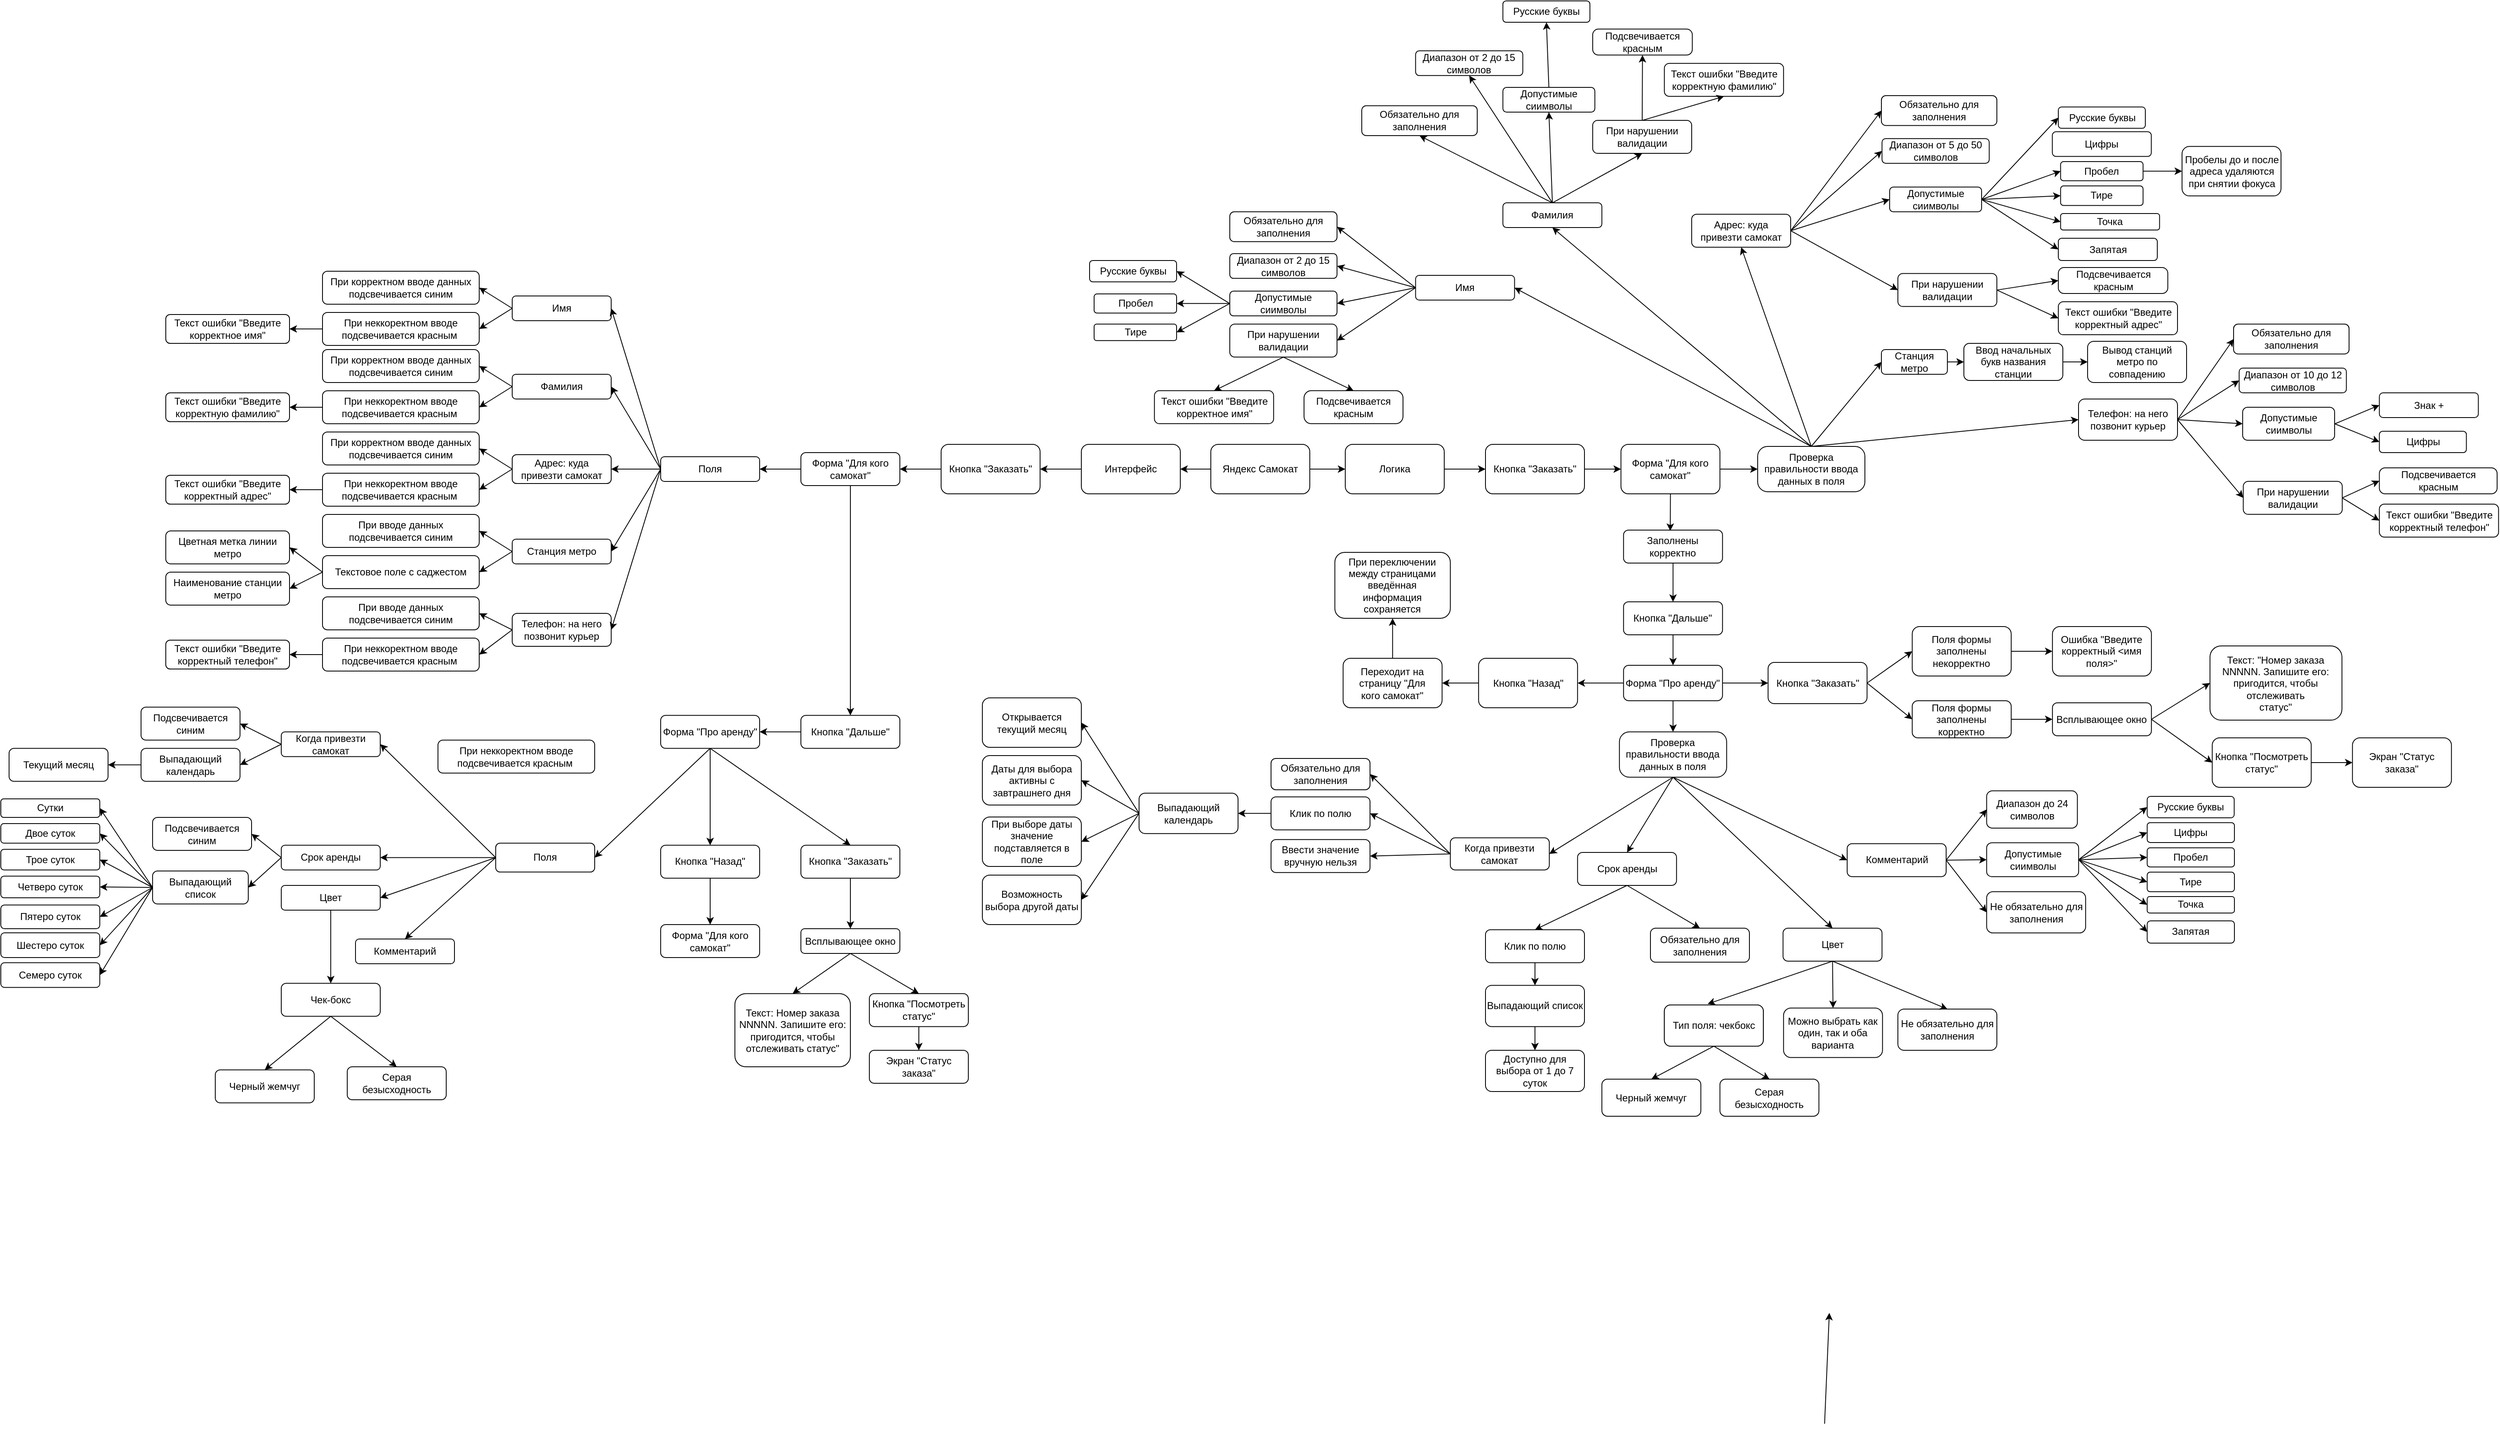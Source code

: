 <mxfile version="20.8.16" type="device"><diagram id="zHLXO90ChN2E3VIehH6c" name="Страница 2"><mxGraphModel dx="5033" dy="2397" grid="1" gridSize="10" guides="1" tooltips="1" connect="1" arrows="1" fold="1" page="1" pageScale="1" pageWidth="827" pageHeight="1169" math="0" shadow="0"><root><mxCell id="0"/><mxCell id="1" parent="0"/><mxCell id="fY3Sle5mt6aVMGYnPj9_-1" value="Яндекс Самокат" style="rounded=1;whiteSpace=wrap;html=1;" parent="1" vertex="1"><mxGeometry x="-413" y="145" width="120" height="60" as="geometry"/></mxCell><mxCell id="fY3Sle5mt6aVMGYnPj9_-2" value="Интерфейс" style="rounded=1;whiteSpace=wrap;html=1;" parent="1" vertex="1"><mxGeometry x="-570" y="145" width="120" height="60" as="geometry"/></mxCell><mxCell id="fY3Sle5mt6aVMGYnPj9_-3" value="" style="endArrow=classic;html=1;rounded=0;exitX=0;exitY=0.5;exitDx=0;exitDy=0;entryX=1;entryY=0.5;entryDx=0;entryDy=0;" parent="1" source="fY3Sle5mt6aVMGYnPj9_-1" target="fY3Sle5mt6aVMGYnPj9_-2" edge="1"><mxGeometry width="50" height="50" relative="1" as="geometry"><mxPoint x="-400" y="175" as="sourcePoint"/><mxPoint x="-390" y="165" as="targetPoint"/></mxGeometry></mxCell><mxCell id="fY3Sle5mt6aVMGYnPj9_-4" value="Форма &quot;Про аренду&quot;" style="rounded=1;whiteSpace=wrap;html=1;" parent="1" vertex="1"><mxGeometry x="-1080" y="473.75" width="120" height="40" as="geometry"/></mxCell><mxCell id="fY3Sle5mt6aVMGYnPj9_-5" value="Форма &quot;Для кого самокат&quot;" style="rounded=1;whiteSpace=wrap;html=1;" parent="1" vertex="1"><mxGeometry x="-910" y="155" width="120" height="40" as="geometry"/></mxCell><mxCell id="fY3Sle5mt6aVMGYnPj9_-6" value="" style="endArrow=classic;html=1;rounded=0;exitX=0;exitY=0.5;exitDx=0;exitDy=0;entryX=1;entryY=0.5;entryDx=0;entryDy=0;" parent="1" source="gyhNOxVMnohphcEXw7Qu-71" target="fY3Sle5mt6aVMGYnPj9_-5" edge="1"><mxGeometry width="50" height="50" relative="1" as="geometry"><mxPoint x="-740" y="350" as="sourcePoint"/><mxPoint x="-690" y="300" as="targetPoint"/></mxGeometry></mxCell><mxCell id="fY3Sle5mt6aVMGYnPj9_-7" value="" style="endArrow=classic;html=1;rounded=0;exitX=0;exitY=0.5;exitDx=0;exitDy=0;entryX=1;entryY=0.5;entryDx=0;entryDy=0;" parent="1" source="gyhNOxVMnohphcEXw7Qu-64" target="fY3Sle5mt6aVMGYnPj9_-4" edge="1"><mxGeometry width="50" height="50" relative="1" as="geometry"><mxPoint x="-890" y="687.5" as="sourcePoint"/><mxPoint x="-700" y="460" as="targetPoint"/></mxGeometry></mxCell><mxCell id="gyhNOxVMnohphcEXw7Qu-1" value="Фамилия" style="rounded=1;whiteSpace=wrap;html=1;" parent="1" vertex="1"><mxGeometry x="-1260" y="60" width="120" height="30" as="geometry"/></mxCell><mxCell id="gyhNOxVMnohphcEXw7Qu-2" value="Имя" style="rounded=1;whiteSpace=wrap;html=1;" parent="1" vertex="1"><mxGeometry x="-1260" y="-35" width="120" height="30" as="geometry"/></mxCell><mxCell id="gyhNOxVMnohphcEXw7Qu-3" value="Поля" style="rounded=1;whiteSpace=wrap;html=1;" parent="1" vertex="1"><mxGeometry x="-1080" y="160" width="120" height="30" as="geometry"/></mxCell><mxCell id="gyhNOxVMnohphcEXw7Qu-4" value="" style="endArrow=classic;html=1;rounded=0;exitX=0;exitY=0.5;exitDx=0;exitDy=0;" parent="1" source="fY3Sle5mt6aVMGYnPj9_-5" target="gyhNOxVMnohphcEXw7Qu-3" edge="1"><mxGeometry width="50" height="50" relative="1" as="geometry"><mxPoint x="-740" y="350" as="sourcePoint"/><mxPoint x="-690" y="300" as="targetPoint"/></mxGeometry></mxCell><mxCell id="gyhNOxVMnohphcEXw7Qu-5" value="Адрес: куда привезти самокат" style="rounded=1;whiteSpace=wrap;html=1;" parent="1" vertex="1"><mxGeometry x="-1260" y="157.5" width="120" height="35" as="geometry"/></mxCell><mxCell id="gyhNOxVMnohphcEXw7Qu-6" value="Станция метро" style="rounded=1;whiteSpace=wrap;html=1;" parent="1" vertex="1"><mxGeometry x="-1260" y="260" width="120" height="30" as="geometry"/></mxCell><mxCell id="gyhNOxVMnohphcEXw7Qu-7" value="Телефон: на него позвонит курьер" style="rounded=1;whiteSpace=wrap;html=1;" parent="1" vertex="1"><mxGeometry x="-1260" y="350" width="120" height="40" as="geometry"/></mxCell><mxCell id="gyhNOxVMnohphcEXw7Qu-8" value="" style="endArrow=classic;html=1;rounded=0;exitX=0;exitY=0.5;exitDx=0;exitDy=0;entryX=1;entryY=0.5;entryDx=0;entryDy=0;" parent="1" source="gyhNOxVMnohphcEXw7Qu-3" target="gyhNOxVMnohphcEXw7Qu-7" edge="1"><mxGeometry width="50" height="50" relative="1" as="geometry"><mxPoint x="-950" y="170" as="sourcePoint"/><mxPoint x="-900" y="120" as="targetPoint"/></mxGeometry></mxCell><mxCell id="gyhNOxVMnohphcEXw7Qu-9" value="" style="endArrow=classic;html=1;rounded=0;exitX=0;exitY=0.5;exitDx=0;exitDy=0;entryX=1;entryY=0.5;entryDx=0;entryDy=0;" parent="1" source="gyhNOxVMnohphcEXw7Qu-3" target="gyhNOxVMnohphcEXw7Qu-6" edge="1"><mxGeometry width="50" height="50" relative="1" as="geometry"><mxPoint x="-950" y="170" as="sourcePoint"/><mxPoint x="-900" y="120" as="targetPoint"/></mxGeometry></mxCell><mxCell id="gyhNOxVMnohphcEXw7Qu-10" value="" style="endArrow=classic;html=1;rounded=0;exitX=0;exitY=0.5;exitDx=0;exitDy=0;entryX=1;entryY=0.5;entryDx=0;entryDy=0;" parent="1" source="gyhNOxVMnohphcEXw7Qu-3" target="gyhNOxVMnohphcEXw7Qu-5" edge="1"><mxGeometry width="50" height="50" relative="1" as="geometry"><mxPoint x="-950" y="170" as="sourcePoint"/><mxPoint x="-900" y="120" as="targetPoint"/></mxGeometry></mxCell><mxCell id="gyhNOxVMnohphcEXw7Qu-11" value="" style="endArrow=classic;html=1;rounded=0;exitX=0;exitY=0.5;exitDx=0;exitDy=0;entryX=1;entryY=0.5;entryDx=0;entryDy=0;" parent="1" source="gyhNOxVMnohphcEXw7Qu-3" target="gyhNOxVMnohphcEXw7Qu-1" edge="1"><mxGeometry width="50" height="50" relative="1" as="geometry"><mxPoint x="-950" y="170" as="sourcePoint"/><mxPoint x="-900" y="120" as="targetPoint"/></mxGeometry></mxCell><mxCell id="gyhNOxVMnohphcEXw7Qu-12" value="" style="endArrow=classic;html=1;rounded=0;exitX=0;exitY=0.5;exitDx=0;exitDy=0;entryX=1;entryY=0.5;entryDx=0;entryDy=0;" parent="1" source="gyhNOxVMnohphcEXw7Qu-3" target="gyhNOxVMnohphcEXw7Qu-2" edge="1"><mxGeometry width="50" height="50" relative="1" as="geometry"><mxPoint x="-950" y="170" as="sourcePoint"/><mxPoint x="-900" y="120" as="targetPoint"/></mxGeometry></mxCell><mxCell id="gyhNOxVMnohphcEXw7Qu-14" value="Текст ошибки &quot;Введите корректное имя&quot;" style="rounded=1;whiteSpace=wrap;html=1;" parent="1" vertex="1"><mxGeometry x="-1680" y="-12.5" width="150" height="35" as="geometry"/></mxCell><mxCell id="gyhNOxVMnohphcEXw7Qu-15" value="При неккоректном вводе подсвечивается красным&amp;nbsp;" style="rounded=1;whiteSpace=wrap;html=1;" parent="1" vertex="1"><mxGeometry x="-1490" y="-15" width="190" height="40" as="geometry"/></mxCell><mxCell id="gyhNOxVMnohphcEXw7Qu-22" value="" style="endArrow=classic;html=1;rounded=0;exitX=0;exitY=0.5;exitDx=0;exitDy=0;entryX=1;entryY=0.5;entryDx=0;entryDy=0;" parent="1" source="gyhNOxVMnohphcEXw7Qu-15" target="gyhNOxVMnohphcEXw7Qu-14" edge="1"><mxGeometry width="50" height="50" relative="1" as="geometry"><mxPoint x="-950" y="55" as="sourcePoint"/><mxPoint x="-900" y="5" as="targetPoint"/></mxGeometry></mxCell><mxCell id="gyhNOxVMnohphcEXw7Qu-23" value="" style="endArrow=classic;html=1;rounded=0;exitX=0;exitY=0.5;exitDx=0;exitDy=0;entryX=1;entryY=0.5;entryDx=0;entryDy=0;" parent="1" source="gyhNOxVMnohphcEXw7Qu-2" target="gyhNOxVMnohphcEXw7Qu-15" edge="1"><mxGeometry width="50" height="50" relative="1" as="geometry"><mxPoint x="-950" y="55" as="sourcePoint"/><mxPoint x="-900" y="5" as="targetPoint"/></mxGeometry></mxCell><mxCell id="gyhNOxVMnohphcEXw7Qu-24" value="Текст ошибки &quot;Введите корректную фамилию&quot;" style="rounded=1;whiteSpace=wrap;html=1;" parent="1" vertex="1"><mxGeometry x="-1680" y="82.5" width="150" height="35" as="geometry"/></mxCell><mxCell id="gyhNOxVMnohphcEXw7Qu-25" value="При неккоректном вводе подсвечивается красным&amp;nbsp;" style="rounded=1;whiteSpace=wrap;html=1;" parent="1" vertex="1"><mxGeometry x="-1490" y="80" width="190" height="40" as="geometry"/></mxCell><mxCell id="gyhNOxVMnohphcEXw7Qu-26" value="" style="endArrow=classic;html=1;rounded=0;exitX=0;exitY=0.5;exitDx=0;exitDy=0;entryX=1;entryY=0.5;entryDx=0;entryDy=0;" parent="1" source="gyhNOxVMnohphcEXw7Qu-25" target="gyhNOxVMnohphcEXw7Qu-24" edge="1"><mxGeometry width="50" height="50" relative="1" as="geometry"><mxPoint x="-950" y="110" as="sourcePoint"/><mxPoint x="-900" y="60" as="targetPoint"/></mxGeometry></mxCell><mxCell id="gyhNOxVMnohphcEXw7Qu-27" value="" style="endArrow=classic;html=1;rounded=0;exitX=0;exitY=0.5;exitDx=0;exitDy=0;entryX=1;entryY=0.5;entryDx=0;entryDy=0;" parent="1" source="gyhNOxVMnohphcEXw7Qu-1" target="gyhNOxVMnohphcEXw7Qu-25" edge="1"><mxGeometry width="50" height="50" relative="1" as="geometry"><mxPoint x="-950" y="110" as="sourcePoint"/><mxPoint x="-900" y="60" as="targetPoint"/></mxGeometry></mxCell><mxCell id="gyhNOxVMnohphcEXw7Qu-29" value="Текст ошибки &quot;Введите корректный адрес&quot;" style="rounded=1;whiteSpace=wrap;html=1;" parent="1" vertex="1"><mxGeometry x="-1680" y="182.5" width="150" height="35" as="geometry"/></mxCell><mxCell id="gyhNOxVMnohphcEXw7Qu-30" value="При неккоректном вводе подсвечивается красным&amp;nbsp;" style="rounded=1;whiteSpace=wrap;html=1;" parent="1" vertex="1"><mxGeometry x="-1490" y="180" width="190" height="40" as="geometry"/></mxCell><mxCell id="gyhNOxVMnohphcEXw7Qu-31" value="Текст ошибки &quot;Введите корректный телефон&quot;" style="rounded=1;whiteSpace=wrap;html=1;" parent="1" vertex="1"><mxGeometry x="-1680" y="382.5" width="150" height="35" as="geometry"/></mxCell><mxCell id="gyhNOxVMnohphcEXw7Qu-32" value="При неккоректном вводе подсвечивается красным&amp;nbsp;" style="rounded=1;whiteSpace=wrap;html=1;" parent="1" vertex="1"><mxGeometry x="-1490" y="380" width="190" height="40" as="geometry"/></mxCell><mxCell id="gyhNOxVMnohphcEXw7Qu-33" value="" style="endArrow=classic;html=1;rounded=0;exitX=0;exitY=0.5;exitDx=0;exitDy=0;entryX=1;entryY=0.5;entryDx=0;entryDy=0;" parent="1" source="gyhNOxVMnohphcEXw7Qu-5" target="gyhNOxVMnohphcEXw7Qu-30" edge="1"><mxGeometry width="50" height="50" relative="1" as="geometry"><mxPoint x="-950" y="130" as="sourcePoint"/><mxPoint x="-900" y="80" as="targetPoint"/></mxGeometry></mxCell><mxCell id="gyhNOxVMnohphcEXw7Qu-34" value="" style="endArrow=classic;html=1;rounded=0;exitX=0;exitY=0.5;exitDx=0;exitDy=0;entryX=1;entryY=0.5;entryDx=0;entryDy=0;" parent="1" source="gyhNOxVMnohphcEXw7Qu-30" target="gyhNOxVMnohphcEXw7Qu-29" edge="1"><mxGeometry width="50" height="50" relative="1" as="geometry"><mxPoint x="-950" y="130" as="sourcePoint"/><mxPoint x="-900" y="80" as="targetPoint"/></mxGeometry></mxCell><mxCell id="gyhNOxVMnohphcEXw7Qu-36" value="" style="endArrow=classic;html=1;rounded=0;entryX=1;entryY=0.5;entryDx=0;entryDy=0;exitX=0;exitY=0.5;exitDx=0;exitDy=0;" parent="1" source="gyhNOxVMnohphcEXw7Qu-32" target="gyhNOxVMnohphcEXw7Qu-31" edge="1"><mxGeometry width="50" height="50" relative="1" as="geometry"><mxPoint x="-1270" y="480" as="sourcePoint"/><mxPoint x="-910" y="450" as="targetPoint"/></mxGeometry></mxCell><mxCell id="gyhNOxVMnohphcEXw7Qu-37" value="" style="endArrow=classic;html=1;rounded=0;entryX=1;entryY=0.5;entryDx=0;entryDy=0;exitX=0;exitY=0.5;exitDx=0;exitDy=0;" parent="1" source="gyhNOxVMnohphcEXw7Qu-7" target="gyhNOxVMnohphcEXw7Qu-32" edge="1"><mxGeometry width="50" height="50" relative="1" as="geometry"><mxPoint x="-1280" y="480" as="sourcePoint"/><mxPoint x="-910" y="450" as="targetPoint"/></mxGeometry></mxCell><mxCell id="gyhNOxVMnohphcEXw7Qu-38" value="Подсвечивается синим" style="rounded=1;whiteSpace=wrap;html=1;" parent="1" vertex="1"><mxGeometry x="-1710" y="463.75" width="120" height="40" as="geometry"/></mxCell><mxCell id="gyhNOxVMnohphcEXw7Qu-39" value="Комментарий" style="rounded=1;whiteSpace=wrap;html=1;" parent="1" vertex="1"><mxGeometry x="-1450" y="745" width="120" height="30" as="geometry"/></mxCell><mxCell id="gyhNOxVMnohphcEXw7Qu-40" value="Цвет" style="rounded=1;whiteSpace=wrap;html=1;" parent="1" vertex="1"><mxGeometry x="-1540" y="680" width="120" height="30" as="geometry"/></mxCell><mxCell id="gyhNOxVMnohphcEXw7Qu-41" value="Срок аренды" style="rounded=1;whiteSpace=wrap;html=1;" parent="1" vertex="1"><mxGeometry x="-1540" y="631.25" width="120" height="30" as="geometry"/></mxCell><mxCell id="gyhNOxVMnohphcEXw7Qu-42" value="Когда привезти самокат" style="rounded=1;whiteSpace=wrap;html=1;" parent="1" vertex="1"><mxGeometry x="-1540" y="493.75" width="120" height="30" as="geometry"/></mxCell><mxCell id="gyhNOxVMnohphcEXw7Qu-43" value="Поля" style="rounded=1;whiteSpace=wrap;html=1;" parent="1" vertex="1"><mxGeometry x="-1280" y="628.75" width="120" height="35" as="geometry"/></mxCell><mxCell id="gyhNOxVMnohphcEXw7Qu-44" value="Выпадающий список" style="rounded=1;whiteSpace=wrap;html=1;" parent="1" vertex="1"><mxGeometry x="-1696" y="662.5" width="116" height="40" as="geometry"/></mxCell><mxCell id="gyhNOxVMnohphcEXw7Qu-45" value="Выпадающий календарь" style="rounded=1;whiteSpace=wrap;html=1;" parent="1" vertex="1"><mxGeometry x="-1710" y="513.75" width="120" height="40" as="geometry"/></mxCell><mxCell id="gyhNOxVMnohphcEXw7Qu-47" value="Черный жемчуг" style="rounded=1;whiteSpace=wrap;html=1;" parent="1" vertex="1"><mxGeometry x="-1620" y="903.75" width="120" height="40" as="geometry"/></mxCell><mxCell id="gyhNOxVMnohphcEXw7Qu-48" value="Чек-бокс" style="rounded=1;whiteSpace=wrap;html=1;" parent="1" vertex="1"><mxGeometry x="-1540" y="798.75" width="120" height="40" as="geometry"/></mxCell><mxCell id="gyhNOxVMnohphcEXw7Qu-49" value="Серая безысходность" style="rounded=1;whiteSpace=wrap;html=1;" parent="1" vertex="1"><mxGeometry x="-1460" y="900" width="120" height="40" as="geometry"/></mxCell><mxCell id="gyhNOxVMnohphcEXw7Qu-50" value="" style="endArrow=classic;html=1;rounded=0;exitX=0.5;exitY=1;exitDx=0;exitDy=0;entryX=0.5;entryY=0;entryDx=0;entryDy=0;" parent="1" source="gyhNOxVMnohphcEXw7Qu-40" target="gyhNOxVMnohphcEXw7Qu-48" edge="1"><mxGeometry width="50" height="50" relative="1" as="geometry"><mxPoint x="-1510" y="525" as="sourcePoint"/><mxPoint x="-1460" y="475" as="targetPoint"/></mxGeometry></mxCell><mxCell id="gyhNOxVMnohphcEXw7Qu-52" value="" style="endArrow=classic;html=1;rounded=0;exitX=0.5;exitY=1;exitDx=0;exitDy=0;entryX=0.5;entryY=0;entryDx=0;entryDy=0;" parent="1" source="gyhNOxVMnohphcEXw7Qu-48" target="gyhNOxVMnohphcEXw7Qu-49" edge="1"><mxGeometry width="50" height="50" relative="1" as="geometry"><mxPoint x="-1450" y="857.5" as="sourcePoint"/><mxPoint x="-1400" y="807.5" as="targetPoint"/></mxGeometry></mxCell><mxCell id="gyhNOxVMnohphcEXw7Qu-53" value="" style="endArrow=classic;html=1;rounded=0;exitX=0.5;exitY=1;exitDx=0;exitDy=0;entryX=0.5;entryY=0;entryDx=0;entryDy=0;" parent="1" source="gyhNOxVMnohphcEXw7Qu-48" target="gyhNOxVMnohphcEXw7Qu-47" edge="1"><mxGeometry width="50" height="50" relative="1" as="geometry"><mxPoint x="-1450" y="857.5" as="sourcePoint"/><mxPoint x="-1400" y="807.5" as="targetPoint"/></mxGeometry></mxCell><mxCell id="gyhNOxVMnohphcEXw7Qu-54" value="Текущий месяц" style="rounded=1;whiteSpace=wrap;html=1;" parent="1" vertex="1"><mxGeometry x="-1870" y="513.75" width="120" height="40" as="geometry"/></mxCell><mxCell id="gyhNOxVMnohphcEXw7Qu-55" value="" style="endArrow=classic;html=1;rounded=0;exitX=0;exitY=0.5;exitDx=0;exitDy=0;entryX=1;entryY=0.5;entryDx=0;entryDy=0;" parent="1" source="gyhNOxVMnohphcEXw7Qu-45" target="gyhNOxVMnohphcEXw7Qu-54" edge="1"><mxGeometry width="50" height="50" relative="1" as="geometry"><mxPoint x="-1620" y="488.75" as="sourcePoint"/><mxPoint x="-1570" y="438.75" as="targetPoint"/></mxGeometry></mxCell><mxCell id="gyhNOxVMnohphcEXw7Qu-56" value="" style="endArrow=classic;html=1;rounded=0;exitX=0;exitY=0.5;exitDx=0;exitDy=0;entryX=1;entryY=0.5;entryDx=0;entryDy=0;" parent="1" source="gyhNOxVMnohphcEXw7Qu-43" target="gyhNOxVMnohphcEXw7Qu-40" edge="1"><mxGeometry width="50" height="50" relative="1" as="geometry"><mxPoint x="-1510" y="525" as="sourcePoint"/><mxPoint x="-1460" y="475" as="targetPoint"/></mxGeometry></mxCell><mxCell id="gyhNOxVMnohphcEXw7Qu-57" value="" style="endArrow=classic;html=1;rounded=0;entryX=1;entryY=0.5;entryDx=0;entryDy=0;exitX=0;exitY=0.5;exitDx=0;exitDy=0;" parent="1" source="gyhNOxVMnohphcEXw7Qu-43" target="gyhNOxVMnohphcEXw7Qu-41" edge="1"><mxGeometry width="50" height="50" relative="1" as="geometry"><mxPoint x="-1280" y="510" as="sourcePoint"/><mxPoint x="-1570" y="438.75" as="targetPoint"/></mxGeometry></mxCell><mxCell id="gyhNOxVMnohphcEXw7Qu-58" value="" style="endArrow=classic;html=1;rounded=0;exitX=0;exitY=0.5;exitDx=0;exitDy=0;entryX=1;entryY=0.5;entryDx=0;entryDy=0;" parent="1" source="gyhNOxVMnohphcEXw7Qu-43" target="gyhNOxVMnohphcEXw7Qu-42" edge="1"><mxGeometry width="50" height="50" relative="1" as="geometry"><mxPoint x="-1340" y="441.25" as="sourcePoint"/><mxPoint x="-1570" y="438.75" as="targetPoint"/></mxGeometry></mxCell><mxCell id="gyhNOxVMnohphcEXw7Qu-59" value="" style="endArrow=classic;html=1;rounded=0;exitX=0;exitY=0.5;exitDx=0;exitDy=0;entryX=1;entryY=0.5;entryDx=0;entryDy=0;" parent="1" source="gyhNOxVMnohphcEXw7Qu-41" target="gyhNOxVMnohphcEXw7Qu-44" edge="1"><mxGeometry width="50" height="50" relative="1" as="geometry"><mxPoint x="-1620" y="456.25" as="sourcePoint"/><mxPoint x="-1570" y="406.25" as="targetPoint"/></mxGeometry></mxCell><mxCell id="gyhNOxVMnohphcEXw7Qu-60" value="" style="endArrow=classic;html=1;rounded=0;exitX=0;exitY=0.5;exitDx=0;exitDy=0;entryX=0.5;entryY=0;entryDx=0;entryDy=0;" parent="1" source="gyhNOxVMnohphcEXw7Qu-43" target="gyhNOxVMnohphcEXw7Qu-39" edge="1"><mxGeometry width="50" height="50" relative="1" as="geometry"><mxPoint x="-1510" y="525" as="sourcePoint"/><mxPoint x="-1460" y="475" as="targetPoint"/></mxGeometry></mxCell><mxCell id="gyhNOxVMnohphcEXw7Qu-62" value="" style="endArrow=classic;html=1;rounded=0;exitX=0;exitY=0.5;exitDx=0;exitDy=0;entryX=1;entryY=0.5;entryDx=0;entryDy=0;" parent="1" source="gyhNOxVMnohphcEXw7Qu-42" target="gyhNOxVMnohphcEXw7Qu-45" edge="1"><mxGeometry width="50" height="50" relative="1" as="geometry"><mxPoint x="-1620" y="488.75" as="sourcePoint"/><mxPoint x="-1570" y="438.75" as="targetPoint"/></mxGeometry></mxCell><mxCell id="gyhNOxVMnohphcEXw7Qu-63" value="" style="endArrow=classic;html=1;rounded=0;exitX=0;exitY=0.5;exitDx=0;exitDy=0;entryX=1;entryY=0.5;entryDx=0;entryDy=0;" parent="1" source="gyhNOxVMnohphcEXw7Qu-42" target="gyhNOxVMnohphcEXw7Qu-38" edge="1"><mxGeometry width="50" height="50" relative="1" as="geometry"><mxPoint x="-1620" y="488.75" as="sourcePoint"/><mxPoint x="-1570" y="438.75" as="targetPoint"/></mxGeometry></mxCell><mxCell id="gyhNOxVMnohphcEXw7Qu-64" value="Кнопка &quot;Дальше&quot;" style="rounded=1;whiteSpace=wrap;html=1;" parent="1" vertex="1"><mxGeometry x="-910" y="473.75" width="120" height="40" as="geometry"/></mxCell><mxCell id="gyhNOxVMnohphcEXw7Qu-66" value="Кнопка &quot;Назад&quot;" style="rounded=1;whiteSpace=wrap;html=1;" parent="1" vertex="1"><mxGeometry x="-1080" y="631.25" width="120" height="40" as="geometry"/></mxCell><mxCell id="gyhNOxVMnohphcEXw7Qu-67" value="" style="endArrow=classic;html=1;rounded=0;exitX=0.5;exitY=1;exitDx=0;exitDy=0;entryX=0.5;entryY=0;entryDx=0;entryDy=0;" parent="1" source="fY3Sle5mt6aVMGYnPj9_-4" target="gyhNOxVMnohphcEXw7Qu-66" edge="1"><mxGeometry width="50" height="50" relative="1" as="geometry"><mxPoint x="-890" y="687.5" as="sourcePoint"/><mxPoint x="-970" y="510" as="targetPoint"/></mxGeometry></mxCell><mxCell id="gyhNOxVMnohphcEXw7Qu-68" value="" style="endArrow=classic;html=1;rounded=0;exitX=0.5;exitY=1;exitDx=0;exitDy=0;entryX=1;entryY=0.5;entryDx=0;entryDy=0;" parent="1" source="fY3Sle5mt6aVMGYnPj9_-4" target="gyhNOxVMnohphcEXw7Qu-43" edge="1"><mxGeometry width="50" height="50" relative="1" as="geometry"><mxPoint x="-1020" y="560" as="sourcePoint"/><mxPoint x="-970" y="510" as="targetPoint"/></mxGeometry></mxCell><mxCell id="gyhNOxVMnohphcEXw7Qu-69" value="Форма &quot;Для кого самокат&quot;" style="rounded=1;whiteSpace=wrap;html=1;" parent="1" vertex="1"><mxGeometry x="-1080" y="727.5" width="120" height="40" as="geometry"/></mxCell><mxCell id="gyhNOxVMnohphcEXw7Qu-70" value="" style="endArrow=classic;html=1;rounded=0;exitX=0.5;exitY=1;exitDx=0;exitDy=0;entryX=0.5;entryY=0;entryDx=0;entryDy=0;" parent="1" source="gyhNOxVMnohphcEXw7Qu-66" target="gyhNOxVMnohphcEXw7Qu-69" edge="1"><mxGeometry width="50" height="50" relative="1" as="geometry"><mxPoint x="-605" y="853.13" as="sourcePoint"/><mxPoint x="-635" y="853.13" as="targetPoint"/></mxGeometry></mxCell><mxCell id="gyhNOxVMnohphcEXw7Qu-71" value="Кнопка &quot;Заказать&quot;" style="rounded=1;whiteSpace=wrap;html=1;" parent="1" vertex="1"><mxGeometry x="-740" y="145" width="120" height="60" as="geometry"/></mxCell><mxCell id="gyhNOxVMnohphcEXw7Qu-73" value="" style="endArrow=classic;html=1;rounded=0;exitX=0.5;exitY=1;exitDx=0;exitDy=0;entryX=0.5;entryY=0;entryDx=0;entryDy=0;" parent="1" source="fY3Sle5mt6aVMGYnPj9_-5" target="gyhNOxVMnohphcEXw7Qu-64" edge="1"><mxGeometry width="50" height="50" relative="1" as="geometry"><mxPoint x="-840" y="430" as="sourcePoint"/><mxPoint x="-790" y="380" as="targetPoint"/></mxGeometry></mxCell><mxCell id="gyhNOxVMnohphcEXw7Qu-74" value="" style="endArrow=classic;html=1;rounded=0;exitX=0;exitY=0.5;exitDx=0;exitDy=0;entryX=1;entryY=0.5;entryDx=0;entryDy=0;" parent="1" source="fY3Sle5mt6aVMGYnPj9_-2" target="gyhNOxVMnohphcEXw7Qu-71" edge="1"><mxGeometry width="50" height="50" relative="1" as="geometry"><mxPoint x="-900" y="245" as="sourcePoint"/><mxPoint x="-850" y="195" as="targetPoint"/></mxGeometry></mxCell><mxCell id="gyhNOxVMnohphcEXw7Qu-76" value="Текстовое поле с саджестом" style="rounded=1;whiteSpace=wrap;html=1;" parent="1" vertex="1"><mxGeometry x="-1490" y="280" width="190" height="40" as="geometry"/></mxCell><mxCell id="gyhNOxVMnohphcEXw7Qu-77" value="" style="endArrow=classic;html=1;rounded=0;exitX=0;exitY=0.5;exitDx=0;exitDy=0;entryX=1;entryY=0.5;entryDx=0;entryDy=0;" parent="1" source="gyhNOxVMnohphcEXw7Qu-6" target="gyhNOxVMnohphcEXw7Qu-76" edge="1"><mxGeometry width="50" height="50" relative="1" as="geometry"><mxPoint x="-1210" y="290" as="sourcePoint"/><mxPoint x="-1160" y="240" as="targetPoint"/></mxGeometry></mxCell><mxCell id="gyhNOxVMnohphcEXw7Qu-78" value="Наименование станции метро" style="rounded=1;whiteSpace=wrap;html=1;" parent="1" vertex="1"><mxGeometry x="-1680" y="300" width="150" height="40" as="geometry"/></mxCell><mxCell id="gyhNOxVMnohphcEXw7Qu-79" value="Цветная метка линии метро" style="rounded=1;whiteSpace=wrap;html=1;" parent="1" vertex="1"><mxGeometry x="-1680" y="250" width="150" height="40" as="geometry"/></mxCell><mxCell id="gyhNOxVMnohphcEXw7Qu-80" value="" style="endArrow=classic;html=1;rounded=0;exitX=0;exitY=0.5;exitDx=0;exitDy=0;entryX=1;entryY=0.5;entryDx=0;entryDy=0;" parent="1" source="gyhNOxVMnohphcEXw7Qu-76" target="gyhNOxVMnohphcEXw7Qu-78" edge="1"><mxGeometry width="50" height="50" relative="1" as="geometry"><mxPoint x="-1210" y="270" as="sourcePoint"/><mxPoint x="-1160" y="220" as="targetPoint"/></mxGeometry></mxCell><mxCell id="gyhNOxVMnohphcEXw7Qu-81" value="" style="endArrow=classic;html=1;rounded=0;exitX=0;exitY=0.5;exitDx=0;exitDy=0;entryX=1;entryY=0.5;entryDx=0;entryDy=0;" parent="1" source="gyhNOxVMnohphcEXw7Qu-76" target="gyhNOxVMnohphcEXw7Qu-79" edge="1"><mxGeometry width="50" height="50" relative="1" as="geometry"><mxPoint x="-1210" y="270" as="sourcePoint"/><mxPoint x="-1160" y="220" as="targetPoint"/></mxGeometry></mxCell><mxCell id="gyhNOxVMnohphcEXw7Qu-83" value="При вводе данных подсвечивается синим" style="rounded=1;whiteSpace=wrap;html=1;" parent="1" vertex="1"><mxGeometry x="-1490" y="230" width="190" height="40" as="geometry"/></mxCell><mxCell id="gyhNOxVMnohphcEXw7Qu-84" value="При корректном вводе данных подсвечивается синим" style="rounded=1;whiteSpace=wrap;html=1;" parent="1" vertex="1"><mxGeometry x="-1490" y="-65" width="190" height="40" as="geometry"/></mxCell><mxCell id="gyhNOxVMnohphcEXw7Qu-85" value="" style="endArrow=classic;html=1;rounded=0;exitX=0;exitY=0.5;exitDx=0;exitDy=0;entryX=1;entryY=0.5;entryDx=0;entryDy=0;" parent="1" source="gyhNOxVMnohphcEXw7Qu-2" target="gyhNOxVMnohphcEXw7Qu-84" edge="1"><mxGeometry width="50" height="50" relative="1" as="geometry"><mxPoint x="-1190" y="200" as="sourcePoint"/><mxPoint x="-1140" y="150" as="targetPoint"/></mxGeometry></mxCell><mxCell id="gyhNOxVMnohphcEXw7Qu-86" value="При вводе данных подсвечивается синим" style="rounded=1;whiteSpace=wrap;html=1;" parent="1" vertex="1"><mxGeometry x="-1490" y="330" width="190" height="40" as="geometry"/></mxCell><mxCell id="gyhNOxVMnohphcEXw7Qu-87" value="При корректном вводе данных подсвечивается синим" style="rounded=1;whiteSpace=wrap;html=1;" parent="1" vertex="1"><mxGeometry x="-1490" y="130" width="190" height="40" as="geometry"/></mxCell><mxCell id="gyhNOxVMnohphcEXw7Qu-88" value="При корректном вводе данных подсвечивается синим" style="rounded=1;whiteSpace=wrap;html=1;" parent="1" vertex="1"><mxGeometry x="-1490" y="30" width="190" height="40" as="geometry"/></mxCell><mxCell id="gyhNOxVMnohphcEXw7Qu-90" value="" style="endArrow=classic;html=1;rounded=0;exitX=0;exitY=0.5;exitDx=0;exitDy=0;entryX=1;entryY=0.5;entryDx=0;entryDy=0;" parent="1" source="gyhNOxVMnohphcEXw7Qu-1" target="gyhNOxVMnohphcEXw7Qu-88" edge="1"><mxGeometry width="50" height="50" relative="1" as="geometry"><mxPoint x="-1190" y="100" as="sourcePoint"/><mxPoint x="-1140" y="50" as="targetPoint"/></mxGeometry></mxCell><mxCell id="gyhNOxVMnohphcEXw7Qu-94" value="" style="endArrow=classic;html=1;rounded=0;exitX=0;exitY=0.5;exitDx=0;exitDy=0;entryX=1;entryY=0.5;entryDx=0;entryDy=0;" parent="1" source="gyhNOxVMnohphcEXw7Qu-5" target="gyhNOxVMnohphcEXw7Qu-87" edge="1"><mxGeometry width="50" height="50" relative="1" as="geometry"><mxPoint x="-1190" y="200" as="sourcePoint"/><mxPoint x="-1140" y="150" as="targetPoint"/></mxGeometry></mxCell><mxCell id="gyhNOxVMnohphcEXw7Qu-95" value="" style="endArrow=classic;html=1;rounded=0;exitX=0;exitY=0.5;exitDx=0;exitDy=0;entryX=1;entryY=0.5;entryDx=0;entryDy=0;" parent="1" source="gyhNOxVMnohphcEXw7Qu-6" target="gyhNOxVMnohphcEXw7Qu-83" edge="1"><mxGeometry width="50" height="50" relative="1" as="geometry"><mxPoint x="-1190" y="200" as="sourcePoint"/><mxPoint x="-1140" y="150" as="targetPoint"/></mxGeometry></mxCell><mxCell id="gyhNOxVMnohphcEXw7Qu-96" value="" style="endArrow=classic;html=1;rounded=0;exitX=0;exitY=0.5;exitDx=0;exitDy=0;entryX=1;entryY=0.5;entryDx=0;entryDy=0;" parent="1" source="gyhNOxVMnohphcEXw7Qu-7" target="gyhNOxVMnohphcEXw7Qu-86" edge="1"><mxGeometry width="50" height="50" relative="1" as="geometry"><mxPoint x="-1190" y="200" as="sourcePoint"/><mxPoint x="-1140" y="150" as="targetPoint"/></mxGeometry></mxCell><mxCell id="gyhNOxVMnohphcEXw7Qu-97" value="Подсвечивается синим" style="rounded=1;whiteSpace=wrap;html=1;" parent="1" vertex="1"><mxGeometry x="-1696" y="597.5" width="120" height="40" as="geometry"/></mxCell><mxCell id="gyhNOxVMnohphcEXw7Qu-98" value="" style="endArrow=classic;html=1;rounded=0;exitX=0;exitY=0.5;exitDx=0;exitDy=0;entryX=1;entryY=0.5;entryDx=0;entryDy=0;" parent="1" source="gyhNOxVMnohphcEXw7Qu-41" target="gyhNOxVMnohphcEXw7Qu-97" edge="1"><mxGeometry width="50" height="50" relative="1" as="geometry"><mxPoint x="-1300" y="531.25" as="sourcePoint"/><mxPoint x="-1250" y="481.25" as="targetPoint"/></mxGeometry></mxCell><mxCell id="gyhNOxVMnohphcEXw7Qu-99" value="Семеро суток" style="rounded=1;whiteSpace=wrap;html=1;" parent="1" vertex="1"><mxGeometry x="-1880" y="773.75" width="120" height="30" as="geometry"/></mxCell><mxCell id="gyhNOxVMnohphcEXw7Qu-100" value="Шестеро суток" style="rounded=1;whiteSpace=wrap;html=1;" parent="1" vertex="1"><mxGeometry x="-1880" y="737.5" width="120" height="30" as="geometry"/></mxCell><mxCell id="gyhNOxVMnohphcEXw7Qu-101" value="Пятеро суток" style="rounded=1;whiteSpace=wrap;html=1;" parent="1" vertex="1"><mxGeometry x="-1880" y="703.75" width="120" height="28.75" as="geometry"/></mxCell><mxCell id="gyhNOxVMnohphcEXw7Qu-102" value="Четверо суток" style="rounded=1;whiteSpace=wrap;html=1;" parent="1" vertex="1"><mxGeometry x="-1880" y="668.75" width="120" height="26.25" as="geometry"/></mxCell><mxCell id="gyhNOxVMnohphcEXw7Qu-103" value="Трое суток" style="rounded=1;whiteSpace=wrap;html=1;" parent="1" vertex="1"><mxGeometry x="-1880" y="636.25" width="120" height="25" as="geometry"/></mxCell><mxCell id="gyhNOxVMnohphcEXw7Qu-104" value="Двое суток" style="rounded=1;whiteSpace=wrap;html=1;" parent="1" vertex="1"><mxGeometry x="-1880" y="605" width="120" height="23.75" as="geometry"/></mxCell><mxCell id="gyhNOxVMnohphcEXw7Qu-105" value="Сутки" style="rounded=1;whiteSpace=wrap;html=1;" parent="1" vertex="1"><mxGeometry x="-1880" y="575" width="120" height="22.5" as="geometry"/></mxCell><mxCell id="gyhNOxVMnohphcEXw7Qu-106" value="" style="endArrow=classic;html=1;rounded=0;exitX=0;exitY=0.5;exitDx=0;exitDy=0;entryX=1;entryY=0.5;entryDx=0;entryDy=0;" parent="1" source="gyhNOxVMnohphcEXw7Qu-44" target="gyhNOxVMnohphcEXw7Qu-99" edge="1"><mxGeometry width="50" height="50" relative="1" as="geometry"><mxPoint x="-1296" y="797.5" as="sourcePoint"/><mxPoint x="-1666" y="827.5" as="targetPoint"/></mxGeometry></mxCell><mxCell id="gyhNOxVMnohphcEXw7Qu-107" value="" style="endArrow=classic;html=1;rounded=0;exitX=0;exitY=0.5;exitDx=0;exitDy=0;entryX=1;entryY=0.5;entryDx=0;entryDy=0;" parent="1" source="gyhNOxVMnohphcEXw7Qu-44" target="gyhNOxVMnohphcEXw7Qu-100" edge="1"><mxGeometry width="50" height="50" relative="1" as="geometry"><mxPoint x="-1296" y="797.5" as="sourcePoint"/><mxPoint x="-1246" y="747.5" as="targetPoint"/></mxGeometry></mxCell><mxCell id="gyhNOxVMnohphcEXw7Qu-108" value="" style="endArrow=classic;html=1;rounded=0;exitX=0;exitY=0.5;exitDx=0;exitDy=0;entryX=1;entryY=0.5;entryDx=0;entryDy=0;" parent="1" source="gyhNOxVMnohphcEXw7Qu-44" target="gyhNOxVMnohphcEXw7Qu-101" edge="1"><mxGeometry width="50" height="50" relative="1" as="geometry"><mxPoint x="-1296" y="797.5" as="sourcePoint"/><mxPoint x="-1246" y="747.5" as="targetPoint"/></mxGeometry></mxCell><mxCell id="gyhNOxVMnohphcEXw7Qu-109" value="" style="endArrow=classic;html=1;rounded=0;exitX=0;exitY=0.5;exitDx=0;exitDy=0;entryX=1;entryY=0.5;entryDx=0;entryDy=0;" parent="1" source="gyhNOxVMnohphcEXw7Qu-44" target="gyhNOxVMnohphcEXw7Qu-102" edge="1"><mxGeometry width="50" height="50" relative="1" as="geometry"><mxPoint x="-1296" y="797.5" as="sourcePoint"/><mxPoint x="-1246" y="747.5" as="targetPoint"/></mxGeometry></mxCell><mxCell id="gyhNOxVMnohphcEXw7Qu-110" value="" style="endArrow=classic;html=1;rounded=0;exitX=0;exitY=0.5;exitDx=0;exitDy=0;entryX=1;entryY=0.5;entryDx=0;entryDy=0;" parent="1" source="gyhNOxVMnohphcEXw7Qu-44" target="gyhNOxVMnohphcEXw7Qu-103" edge="1"><mxGeometry width="50" height="50" relative="1" as="geometry"><mxPoint x="-1296" y="797.5" as="sourcePoint"/><mxPoint x="-1246" y="747.5" as="targetPoint"/></mxGeometry></mxCell><mxCell id="gyhNOxVMnohphcEXw7Qu-111" value="" style="endArrow=classic;html=1;rounded=0;exitX=0;exitY=0.5;exitDx=0;exitDy=0;entryX=1;entryY=0.5;entryDx=0;entryDy=0;" parent="1" source="gyhNOxVMnohphcEXw7Qu-44" target="gyhNOxVMnohphcEXw7Qu-104" edge="1"><mxGeometry width="50" height="50" relative="1" as="geometry"><mxPoint x="-1296" y="797.5" as="sourcePoint"/><mxPoint x="-1246" y="747.5" as="targetPoint"/></mxGeometry></mxCell><mxCell id="gyhNOxVMnohphcEXw7Qu-112" value="" style="endArrow=classic;html=1;rounded=0;exitX=0;exitY=0.5;exitDx=0;exitDy=0;entryX=1;entryY=0.5;entryDx=0;entryDy=0;" parent="1" source="gyhNOxVMnohphcEXw7Qu-44" target="gyhNOxVMnohphcEXw7Qu-105" edge="1"><mxGeometry width="50" height="50" relative="1" as="geometry"><mxPoint x="-1296" y="797.5" as="sourcePoint"/><mxPoint x="-1246" y="747.5" as="targetPoint"/></mxGeometry></mxCell><mxCell id="gyhNOxVMnohphcEXw7Qu-114" value="Кнопка &quot;Заказать&quot;" style="rounded=1;whiteSpace=wrap;html=1;" parent="1" vertex="1"><mxGeometry x="-910" y="631.25" width="120" height="40" as="geometry"/></mxCell><mxCell id="gyhNOxVMnohphcEXw7Qu-115" value="" style="endArrow=classic;html=1;rounded=0;exitX=0.5;exitY=1;exitDx=0;exitDy=0;entryX=0.5;entryY=0;entryDx=0;entryDy=0;" parent="1" source="fY3Sle5mt6aVMGYnPj9_-4" target="gyhNOxVMnohphcEXw7Qu-114" edge="1"><mxGeometry width="50" height="50" relative="1" as="geometry"><mxPoint x="-1030" y="730" as="sourcePoint"/><mxPoint x="-980" y="680" as="targetPoint"/></mxGeometry></mxCell><mxCell id="gyhNOxVMnohphcEXw7Qu-116" value="Всплывающее окно" style="rounded=1;whiteSpace=wrap;html=1;" parent="1" vertex="1"><mxGeometry x="-910" y="732.5" width="120" height="30" as="geometry"/></mxCell><mxCell id="gyhNOxVMnohphcEXw7Qu-117" value="Текст: Номер заказа NNNNN. Запишите его: пригодится, чтобы отслеживать статус&quot;" style="rounded=1;whiteSpace=wrap;html=1;" parent="1" vertex="1"><mxGeometry x="-990" y="811.25" width="140" height="88.75" as="geometry"/></mxCell><mxCell id="gyhNOxVMnohphcEXw7Qu-118" value="Кнопка &quot;Посмотреть статус&quot;" style="rounded=1;whiteSpace=wrap;html=1;" parent="1" vertex="1"><mxGeometry x="-827" y="811.25" width="120" height="40" as="geometry"/></mxCell><mxCell id="gyhNOxVMnohphcEXw7Qu-119" value="Экран &quot;Статус заказа&quot;" style="rounded=1;whiteSpace=wrap;html=1;" parent="1" vertex="1"><mxGeometry x="-827" y="880" width="120" height="40" as="geometry"/></mxCell><mxCell id="gyhNOxVMnohphcEXw7Qu-120" value="" style="endArrow=classic;html=1;rounded=0;exitX=0.5;exitY=1;exitDx=0;exitDy=0;entryX=0.5;entryY=0;entryDx=0;entryDy=0;" parent="1" source="gyhNOxVMnohphcEXw7Qu-118" target="gyhNOxVMnohphcEXw7Qu-119" edge="1"><mxGeometry width="50" height="50" relative="1" as="geometry"><mxPoint x="-930" y="839.38" as="sourcePoint"/><mxPoint x="-880" y="789.38" as="targetPoint"/></mxGeometry></mxCell><mxCell id="gyhNOxVMnohphcEXw7Qu-122" value="" style="endArrow=classic;html=1;rounded=0;exitX=0.5;exitY=1;exitDx=0;exitDy=0;entryX=0.5;entryY=0;entryDx=0;entryDy=0;" parent="1" source="gyhNOxVMnohphcEXw7Qu-116" target="gyhNOxVMnohphcEXw7Qu-118" edge="1"><mxGeometry width="50" height="50" relative="1" as="geometry"><mxPoint x="-930" y="839.38" as="sourcePoint"/><mxPoint x="-880" y="789.38" as="targetPoint"/></mxGeometry></mxCell><mxCell id="gyhNOxVMnohphcEXw7Qu-123" value="" style="endArrow=classic;html=1;rounded=0;exitX=0.5;exitY=1;exitDx=0;exitDy=0;entryX=0.5;entryY=0;entryDx=0;entryDy=0;" parent="1" source="gyhNOxVMnohphcEXw7Qu-116" target="gyhNOxVMnohphcEXw7Qu-117" edge="1"><mxGeometry width="50" height="50" relative="1" as="geometry"><mxPoint x="-930" y="839.38" as="sourcePoint"/><mxPoint x="-880" y="789.38" as="targetPoint"/></mxGeometry></mxCell><mxCell id="gyhNOxVMnohphcEXw7Qu-124" value="" style="endArrow=classic;html=1;rounded=0;exitX=0.5;exitY=1;exitDx=0;exitDy=0;entryX=0.5;entryY=0;entryDx=0;entryDy=0;" parent="1" source="gyhNOxVMnohphcEXw7Qu-114" target="gyhNOxVMnohphcEXw7Qu-116" edge="1"><mxGeometry width="50" height="50" relative="1" as="geometry"><mxPoint x="-750" y="832.5" as="sourcePoint"/><mxPoint x="-750" y="782.5" as="targetPoint"/></mxGeometry></mxCell><mxCell id="RBOx3qcLRNo_uKEHh79k-2" value="При неккоректном вводе подсвечивается красным&amp;nbsp;" style="rounded=1;whiteSpace=wrap;html=1;" parent="1" vertex="1"><mxGeometry x="-1350" y="503.75" width="190" height="40" as="geometry"/></mxCell><mxCell id="U-VV-mWO_kWj5okqlI8M-1" value="Проверка правильности ввода данных в поля" style="rounded=1;whiteSpace=wrap;html=1;arcSize=22;" parent="1" vertex="1"><mxGeometry x="250" y="147.5" width="130" height="55" as="geometry"/></mxCell><mxCell id="U-VV-mWO_kWj5okqlI8M-2" value="Логика" style="rounded=1;whiteSpace=wrap;html=1;" parent="1" vertex="1"><mxGeometry x="-250" y="145" width="120" height="60" as="geometry"/></mxCell><mxCell id="U-VV-mWO_kWj5okqlI8M-3" value="" style="endArrow=classic;html=1;rounded=0;exitX=1;exitY=0.5;exitDx=0;exitDy=0;entryX=0;entryY=0.5;entryDx=0;entryDy=0;" parent="1" source="fY3Sle5mt6aVMGYnPj9_-1" target="U-VV-mWO_kWj5okqlI8M-2" edge="1"><mxGeometry width="50" height="50" relative="1" as="geometry"><mxPoint x="140" y="80" as="sourcePoint"/><mxPoint x="190" y="30" as="targetPoint"/></mxGeometry></mxCell><mxCell id="U-VV-mWO_kWj5okqlI8M-4" value="" style="endArrow=classic;html=1;rounded=0;entryX=0;entryY=0.5;entryDx=0;entryDy=0;exitX=1;exitY=0.5;exitDx=0;exitDy=0;" parent="1" source="U-VV-mWO_kWj5okqlI8M-2" target="B7BgG4RYTuvnDgjbBCK_-197" edge="1"><mxGeometry width="50" height="50" relative="1" as="geometry"><mxPoint x="-130" y="310" as="sourcePoint"/><mxPoint x="190" y="30" as="targetPoint"/></mxGeometry></mxCell><mxCell id="0InePYcOQhqHcMCvpWPv-1" value="Форма &quot;Для кого самокат&quot;" style="rounded=1;whiteSpace=wrap;html=1;" parent="1" vertex="1"><mxGeometry x="84.25" y="145" width="120" height="60" as="geometry"/></mxCell><mxCell id="0InePYcOQhqHcMCvpWPv-2" value="" style="endArrow=classic;html=1;rounded=0;entryX=0;entryY=0.5;entryDx=0;entryDy=0;exitX=1;exitY=0.5;exitDx=0;exitDy=0;" parent="1" source="B7BgG4RYTuvnDgjbBCK_-197" target="0InePYcOQhqHcMCvpWPv-1" edge="1"><mxGeometry width="50" height="50" relative="1" as="geometry"><mxPoint x="20" y="175" as="sourcePoint"/><mxPoint x="190" y="30" as="targetPoint"/></mxGeometry></mxCell><mxCell id="TkNOM-ZwycW83Wskw4th-1" value="Имя" style="rounded=1;whiteSpace=wrap;html=1;" parent="1" vertex="1"><mxGeometry x="-164.75" y="-60" width="120" height="30" as="geometry"/></mxCell><mxCell id="TkNOM-ZwycW83Wskw4th-2" value="Подсвечивается красным" style="whiteSpace=wrap;html=1;rounded=1;arcSize=22;" parent="1" vertex="1"><mxGeometry x="-300" y="79.93" width="120" height="40" as="geometry"/></mxCell><mxCell id="TkNOM-ZwycW83Wskw4th-3" value="" style="endArrow=classic;html=1;rounded=0;exitX=0;exitY=0.5;exitDx=0;exitDy=0;entryX=1;entryY=0.5;entryDx=0;entryDy=0;" parent="1" source="TkNOM-ZwycW83Wskw4th-1" target="TkNOM-ZwycW83Wskw4th-4" edge="1"><mxGeometry width="50" height="50" relative="1" as="geometry"><mxPoint x="60" y="23.75" as="sourcePoint"/><mxPoint x="110" y="-26.25" as="targetPoint"/></mxGeometry></mxCell><mxCell id="TkNOM-ZwycW83Wskw4th-4" value="При нарушении валидации" style="rounded=1;whiteSpace=wrap;html=1;" parent="1" vertex="1"><mxGeometry x="-390" y="-0.83" width="130" height="40" as="geometry"/></mxCell><mxCell id="TkNOM-ZwycW83Wskw4th-5" value="Текст ошибки &quot;Введите корректное имя&quot;" style="rounded=1;whiteSpace=wrap;html=1;" parent="1" vertex="1"><mxGeometry x="-481.37" y="79.93" width="144.5" height="40" as="geometry"/></mxCell><mxCell id="TkNOM-ZwycW83Wskw4th-6" value="" style="endArrow=classic;html=1;rounded=0;exitX=0.5;exitY=1;exitDx=0;exitDy=0;entryX=0.5;entryY=0;entryDx=0;entryDy=0;" parent="1" source="TkNOM-ZwycW83Wskw4th-4" target="TkNOM-ZwycW83Wskw4th-5" edge="1"><mxGeometry width="50" height="50" relative="1" as="geometry"><mxPoint x="-500" y="13.68" as="sourcePoint"/><mxPoint x="-450" y="-36.32" as="targetPoint"/></mxGeometry></mxCell><mxCell id="TkNOM-ZwycW83Wskw4th-7" value="" style="endArrow=classic;html=1;rounded=0;exitX=0.5;exitY=1;exitDx=0;exitDy=0;entryX=0.5;entryY=0;entryDx=0;entryDy=0;" parent="1" source="TkNOM-ZwycW83Wskw4th-4" target="TkNOM-ZwycW83Wskw4th-2" edge="1"><mxGeometry width="50" height="50" relative="1" as="geometry"><mxPoint x="-230" y="73.68" as="sourcePoint"/><mxPoint x="-400" y="124.175" as="targetPoint"/></mxGeometry></mxCell><mxCell id="TkNOM-ZwycW83Wskw4th-8" value="Диапазон от 2 до 15 символов" style="rounded=1;whiteSpace=wrap;html=1;" parent="1" vertex="1"><mxGeometry x="-390" y="-86.32" width="130" height="30" as="geometry"/></mxCell><mxCell id="TkNOM-ZwycW83Wskw4th-9" value="Обязательно для заполнения" style="rounded=1;whiteSpace=wrap;html=1;" parent="1" vertex="1"><mxGeometry x="-390" y="-137.08" width="130" height="36.25" as="geometry"/></mxCell><mxCell id="TkNOM-ZwycW83Wskw4th-10" value="Допустимые сиимволы" style="rounded=1;whiteSpace=wrap;html=1;" parent="1" vertex="1"><mxGeometry x="-390" y="-40.83" width="130" height="30" as="geometry"/></mxCell><mxCell id="TkNOM-ZwycW83Wskw4th-11" value="Тире" style="rounded=1;whiteSpace=wrap;html=1;" parent="1" vertex="1"><mxGeometry x="-554.5" y="-0.83" width="100" height="20" as="geometry"/></mxCell><mxCell id="TkNOM-ZwycW83Wskw4th-12" value="Пробел" style="rounded=1;whiteSpace=wrap;html=1;" parent="1" vertex="1"><mxGeometry x="-554.5" y="-37.45" width="100" height="23.25" as="geometry"/></mxCell><mxCell id="TkNOM-ZwycW83Wskw4th-13" value="Русские буквы" style="rounded=1;whiteSpace=wrap;html=1;" parent="1" vertex="1"><mxGeometry x="-560" y="-78.02" width="105.5" height="25.88" as="geometry"/></mxCell><mxCell id="TkNOM-ZwycW83Wskw4th-14" value="" style="endArrow=classic;html=1;rounded=0;entryX=1;entryY=0.5;entryDx=0;entryDy=0;exitX=0;exitY=0.5;exitDx=0;exitDy=0;" parent="1" source="TkNOM-ZwycW83Wskw4th-10" target="TkNOM-ZwycW83Wskw4th-13" edge="1"><mxGeometry width="50" height="50" relative="1" as="geometry"><mxPoint x="-690" y="-125.07" as="sourcePoint"/><mxPoint x="-450" y="-156.32" as="targetPoint"/></mxGeometry></mxCell><mxCell id="TkNOM-ZwycW83Wskw4th-15" value="" style="endArrow=classic;html=1;rounded=0;exitX=0;exitY=0.5;exitDx=0;exitDy=0;entryX=1;entryY=0.5;entryDx=0;entryDy=0;" parent="1" source="TkNOM-ZwycW83Wskw4th-10" target="TkNOM-ZwycW83Wskw4th-12" edge="1"><mxGeometry width="50" height="50" relative="1" as="geometry"><mxPoint x="-500" y="23.68" as="sourcePoint"/><mxPoint x="-450" y="-26.32" as="targetPoint"/></mxGeometry></mxCell><mxCell id="TkNOM-ZwycW83Wskw4th-16" value="" style="endArrow=classic;html=1;rounded=0;entryX=1;entryY=0.5;entryDx=0;entryDy=0;exitX=0;exitY=0.5;exitDx=0;exitDy=0;" parent="1" source="TkNOM-ZwycW83Wskw4th-10" target="TkNOM-ZwycW83Wskw4th-11" edge="1"><mxGeometry width="50" height="50" relative="1" as="geometry"><mxPoint x="-690" y="-71.07" as="sourcePoint"/><mxPoint x="-450" y="-26.32" as="targetPoint"/></mxGeometry></mxCell><mxCell id="TkNOM-ZwycW83Wskw4th-17" value="" style="endArrow=classic;html=1;rounded=0;exitX=0;exitY=0.5;exitDx=0;exitDy=0;entryX=1;entryY=0.5;entryDx=0;entryDy=0;" parent="1" source="TkNOM-ZwycW83Wskw4th-1" target="TkNOM-ZwycW83Wskw4th-9" edge="1"><mxGeometry width="50" height="50" relative="1" as="geometry"><mxPoint x="-300" y="-111.25" as="sourcePoint"/><mxPoint x="-300" y="-26.25" as="targetPoint"/></mxGeometry></mxCell><mxCell id="TkNOM-ZwycW83Wskw4th-18" value="" style="endArrow=classic;html=1;rounded=0;entryX=1;entryY=0.5;entryDx=0;entryDy=0;exitX=0;exitY=0.5;exitDx=0;exitDy=0;" parent="1" source="TkNOM-ZwycW83Wskw4th-1" target="TkNOM-ZwycW83Wskw4th-8" edge="1"><mxGeometry width="50" height="50" relative="1" as="geometry"><mxPoint x="-360" y="-130" as="sourcePoint"/><mxPoint x="110" y="-26.25" as="targetPoint"/></mxGeometry></mxCell><mxCell id="TkNOM-ZwycW83Wskw4th-19" value="" style="endArrow=classic;html=1;rounded=0;exitX=0;exitY=0.5;exitDx=0;exitDy=0;entryX=1;entryY=0.5;entryDx=0;entryDy=0;" parent="1" source="TkNOM-ZwycW83Wskw4th-1" target="TkNOM-ZwycW83Wskw4th-10" edge="1"><mxGeometry width="50" height="50" relative="1" as="geometry"><mxPoint x="-300" y="-111.25" as="sourcePoint"/><mxPoint x="-510" y="-120" as="targetPoint"/></mxGeometry></mxCell><mxCell id="TkNOM-ZwycW83Wskw4th-26" value="" style="endArrow=classic;html=1;rounded=0;exitX=0.5;exitY=0;exitDx=0;exitDy=0;entryX=1;entryY=0.5;entryDx=0;entryDy=0;" parent="1" source="U-VV-mWO_kWj5okqlI8M-1" target="TkNOM-ZwycW83Wskw4th-1" edge="1"><mxGeometry width="50" height="50" relative="1" as="geometry"><mxPoint x="60" y="80" as="sourcePoint"/><mxPoint x="110" y="30" as="targetPoint"/></mxGeometry></mxCell><mxCell id="bRKOyiwtxwCg-9AuxAYP-16" value="Фамилия" style="rounded=1;whiteSpace=wrap;html=1;" parent="1" vertex="1"><mxGeometry x="-58.88" y="-147.95" width="120" height="30" as="geometry"/></mxCell><mxCell id="bRKOyiwtxwCg-9AuxAYP-17" value="Диапазон от 2 до 15 символов" style="rounded=1;whiteSpace=wrap;html=1;" parent="1" vertex="1"><mxGeometry x="-164.75" y="-332.34" width="130" height="30" as="geometry"/></mxCell><mxCell id="bRKOyiwtxwCg-9AuxAYP-18" value="Подсвечивается красным" style="whiteSpace=wrap;html=1;rounded=1;arcSize=22;" parent="1" vertex="1"><mxGeometry x="50" y="-358.71" width="120.75" height="31.51" as="geometry"/></mxCell><mxCell id="bRKOyiwtxwCg-9AuxAYP-19" value="Обязательно для заполнения" style="rounded=1;whiteSpace=wrap;html=1;" parent="1" vertex="1"><mxGeometry x="-230" y="-265.72" width="140" height="36.25" as="geometry"/></mxCell><mxCell id="bRKOyiwtxwCg-9AuxAYP-20" value="Допустимые сиимволы" style="rounded=1;whiteSpace=wrap;html=1;" parent="1" vertex="1"><mxGeometry x="-58.88" y="-287.95" width="111.5" height="30" as="geometry"/></mxCell><mxCell id="bRKOyiwtxwCg-9AuxAYP-21" value="Русские буквы" style="rounded=1;whiteSpace=wrap;html=1;" parent="1" vertex="1"><mxGeometry x="-58.88" y="-392.9" width="105.5" height="25.88" as="geometry"/></mxCell><mxCell id="bRKOyiwtxwCg-9AuxAYP-22" value="При нарушении валидации" style="rounded=1;whiteSpace=wrap;html=1;" parent="1" vertex="1"><mxGeometry x="50" y="-247.95" width="120" height="40" as="geometry"/></mxCell><mxCell id="bRKOyiwtxwCg-9AuxAYP-23" value="Текст ошибки &quot;Введите корректную фамилию&quot;" style="rounded=1;whiteSpace=wrap;html=1;" parent="1" vertex="1"><mxGeometry x="136.87" y="-317.08" width="144.5" height="40" as="geometry"/></mxCell><mxCell id="bRKOyiwtxwCg-9AuxAYP-24" value="" style="endArrow=classic;html=1;rounded=0;exitX=0.5;exitY=0;exitDx=0;exitDy=0;entryX=0.5;entryY=1;entryDx=0;entryDy=0;" parent="1" source="bRKOyiwtxwCg-9AuxAYP-20" target="bRKOyiwtxwCg-9AuxAYP-21" edge="1"><mxGeometry width="50" height="50" relative="1" as="geometry"><mxPoint x="66.87" y="-408.13" as="sourcePoint"/><mxPoint x="-233.13" y="-377.95" as="targetPoint"/></mxGeometry></mxCell><mxCell id="bRKOyiwtxwCg-9AuxAYP-25" value="" style="endArrow=classic;html=1;rounded=0;exitX=0.5;exitY=0;exitDx=0;exitDy=0;entryX=0.5;entryY=1;entryDx=0;entryDy=0;" parent="1" source="bRKOyiwtxwCg-9AuxAYP-22" target="bRKOyiwtxwCg-9AuxAYP-18" edge="1"><mxGeometry width="50" height="50" relative="1" as="geometry"><mxPoint x="212.62" y="-445.33" as="sourcePoint"/><mxPoint x="232.62" y="-445.825" as="targetPoint"/></mxGeometry></mxCell><mxCell id="bRKOyiwtxwCg-9AuxAYP-26" value="" style="endArrow=classic;html=1;rounded=0;exitX=0.5;exitY=0;exitDx=0;exitDy=0;entryX=0.5;entryY=1;entryDx=0;entryDy=0;" parent="1" source="bRKOyiwtxwCg-9AuxAYP-22" target="bRKOyiwtxwCg-9AuxAYP-23" edge="1"><mxGeometry width="50" height="50" relative="1" as="geometry"><mxPoint x="212.62" y="-445.33" as="sourcePoint"/><mxPoint x="232.62" y="-399.08" as="targetPoint"/></mxGeometry></mxCell><mxCell id="bRKOyiwtxwCg-9AuxAYP-27" value="" style="endArrow=classic;html=1;rounded=0;exitX=0.5;exitY=0;exitDx=0;exitDy=0;entryX=0.5;entryY=1;entryDx=0;entryDy=0;" parent="1" source="bRKOyiwtxwCg-9AuxAYP-16" target="bRKOyiwtxwCg-9AuxAYP-20" edge="1"><mxGeometry width="50" height="50" relative="1" as="geometry"><mxPoint x="-63.13" y="-397.95" as="sourcePoint"/><mxPoint x="-13.13" y="-447.95" as="targetPoint"/></mxGeometry></mxCell><mxCell id="bRKOyiwtxwCg-9AuxAYP-28" value="" style="endArrow=classic;html=1;rounded=0;exitX=0.5;exitY=0;exitDx=0;exitDy=0;entryX=0.5;entryY=1;entryDx=0;entryDy=0;" parent="1" source="bRKOyiwtxwCg-9AuxAYP-16" target="bRKOyiwtxwCg-9AuxAYP-17" edge="1"><mxGeometry width="50" height="50" relative="1" as="geometry"><mxPoint x="-63.13" y="-397.95" as="sourcePoint"/><mxPoint x="-13.13" y="-447.95" as="targetPoint"/></mxGeometry></mxCell><mxCell id="bRKOyiwtxwCg-9AuxAYP-29" value="" style="endArrow=classic;html=1;rounded=0;exitX=0.5;exitY=0;exitDx=0;exitDy=0;entryX=0.5;entryY=1;entryDx=0;entryDy=0;" parent="1" source="bRKOyiwtxwCg-9AuxAYP-16" target="bRKOyiwtxwCg-9AuxAYP-19" edge="1"><mxGeometry width="50" height="50" relative="1" as="geometry"><mxPoint x="-63.13" y="-397.95" as="sourcePoint"/><mxPoint x="-13.13" y="-447.95" as="targetPoint"/></mxGeometry></mxCell><mxCell id="bRKOyiwtxwCg-9AuxAYP-30" value="" style="endArrow=classic;html=1;rounded=0;exitX=0.5;exitY=0;exitDx=0;exitDy=0;entryX=0.5;entryY=1;entryDx=0;entryDy=0;" parent="1" source="bRKOyiwtxwCg-9AuxAYP-16" target="bRKOyiwtxwCg-9AuxAYP-22" edge="1"><mxGeometry width="50" height="50" relative="1" as="geometry"><mxPoint x="-63.13" y="-397.95" as="sourcePoint"/><mxPoint x="-13.13" y="-447.95" as="targetPoint"/></mxGeometry></mxCell><mxCell id="bRKOyiwtxwCg-9AuxAYP-31" value="" style="endArrow=classic;html=1;rounded=0;exitX=0.5;exitY=0;exitDx=0;exitDy=0;entryX=0.5;entryY=1;entryDx=0;entryDy=0;" parent="1" source="U-VV-mWO_kWj5okqlI8M-1" target="bRKOyiwtxwCg-9AuxAYP-16" edge="1"><mxGeometry width="50" height="50" relative="1" as="geometry"><mxPoint x="60" y="-120" as="sourcePoint"/><mxPoint x="110" y="-170" as="targetPoint"/></mxGeometry></mxCell><mxCell id="WvpabfhhJpQMmsIuWXA8-1" value="Адрес: куда привезти самокат" style="rounded=1;whiteSpace=wrap;html=1;" parent="1" vertex="1"><mxGeometry x="170" y="-134.13" width="120" height="40" as="geometry"/></mxCell><mxCell id="WvpabfhhJpQMmsIuWXA8-2" value="Подсвечивается красным" style="whiteSpace=wrap;html=1;rounded=1;arcSize=22;" parent="1" vertex="1"><mxGeometry x="614.5" y="-69.46" width="132.75" height="31.51" as="geometry"/></mxCell><mxCell id="WvpabfhhJpQMmsIuWXA8-3" value="" style="endArrow=classic;html=1;rounded=0;exitX=1;exitY=0.5;exitDx=0;exitDy=0;entryX=0;entryY=0.5;entryDx=0;entryDy=0;" parent="1" source="WvpabfhhJpQMmsIuWXA8-1" target="WvpabfhhJpQMmsIuWXA8-4" edge="1"><mxGeometry width="50" height="50" relative="1" as="geometry"><mxPoint x="665.75" y="385.76" as="sourcePoint"/><mxPoint x="1075.75" y="470.76" as="targetPoint"/></mxGeometry></mxCell><mxCell id="WvpabfhhJpQMmsIuWXA8-4" value="При нарушении валидации" style="rounded=1;whiteSpace=wrap;html=1;" parent="1" vertex="1"><mxGeometry x="420" y="-62.19" width="120" height="40" as="geometry"/></mxCell><mxCell id="WvpabfhhJpQMmsIuWXA8-5" value="Текст ошибки &quot;Введите корректный адрес&quot;" style="rounded=1;whiteSpace=wrap;html=1;" parent="1" vertex="1"><mxGeometry x="614.5" y="-27.95" width="144.5" height="40" as="geometry"/></mxCell><mxCell id="WvpabfhhJpQMmsIuWXA8-6" value="" style="endArrow=classic;html=1;rounded=0;exitX=1;exitY=0.5;exitDx=0;exitDy=0;entryX=0;entryY=0.5;entryDx=0;entryDy=0;" parent="1" source="WvpabfhhJpQMmsIuWXA8-4" target="WvpabfhhJpQMmsIuWXA8-5" edge="1"><mxGeometry width="50" height="50" relative="1" as="geometry"><mxPoint x="584.5" y="-104.2" as="sourcePoint"/><mxPoint x="624.5" y="-94.2" as="targetPoint"/></mxGeometry></mxCell><mxCell id="WvpabfhhJpQMmsIuWXA8-7" value="" style="endArrow=classic;html=1;rounded=0;exitX=1;exitY=0.5;exitDx=0;exitDy=0;entryX=0;entryY=0.5;entryDx=0;entryDy=0;" parent="1" source="WvpabfhhJpQMmsIuWXA8-4" target="WvpabfhhJpQMmsIuWXA8-2" edge="1"><mxGeometry width="50" height="50" relative="1" as="geometry"><mxPoint x="584.5" y="-104.2" as="sourcePoint"/><mxPoint x="624.5" y="-149.955" as="targetPoint"/></mxGeometry></mxCell><mxCell id="WvpabfhhJpQMmsIuWXA8-8" value="Диапазон от 5 до 50 символов" style="rounded=1;whiteSpace=wrap;html=1;" parent="1" vertex="1"><mxGeometry x="400.75" y="-225.9" width="130" height="30" as="geometry"/></mxCell><mxCell id="WvpabfhhJpQMmsIuWXA8-9" value="Обязательно для заполнения" style="rounded=1;whiteSpace=wrap;html=1;" parent="1" vertex="1"><mxGeometry x="400" y="-277.95" width="140" height="36.25" as="geometry"/></mxCell><mxCell id="WvpabfhhJpQMmsIuWXA8-10" value="Допустимые сиимволы" style="rounded=1;whiteSpace=wrap;html=1;" parent="1" vertex="1"><mxGeometry x="410" y="-167.08" width="111.5" height="30" as="geometry"/></mxCell><mxCell id="WvpabfhhJpQMmsIuWXA8-11" value="Тире" style="rounded=1;whiteSpace=wrap;html=1;" parent="1" vertex="1"><mxGeometry x="617.25" y="-168.45" width="100" height="23.75" as="geometry"/></mxCell><mxCell id="WvpabfhhJpQMmsIuWXA8-12" value="Пробел" style="rounded=1;whiteSpace=wrap;html=1;" parent="1" vertex="1"><mxGeometry x="617.25" y="-197.95" width="100" height="23.25" as="geometry"/></mxCell><mxCell id="WvpabfhhJpQMmsIuWXA8-13" value="Русские буквы" style="rounded=1;whiteSpace=wrap;html=1;" parent="1" vertex="1"><mxGeometry x="614.5" y="-264.2" width="105.5" height="25.88" as="geometry"/></mxCell><mxCell id="WvpabfhhJpQMmsIuWXA8-14" value="" style="endArrow=classic;html=1;rounded=0;exitX=1;exitY=0.5;exitDx=0;exitDy=0;entryX=0;entryY=0.5;entryDx=0;entryDy=0;" parent="1" source="WvpabfhhJpQMmsIuWXA8-10" target="WvpabfhhJpQMmsIuWXA8-13" edge="1"><mxGeometry width="50" height="50" relative="1" as="geometry"><mxPoint x="584.5" y="-224.2" as="sourcePoint"/><mxPoint x="634.5" y="-274.2" as="targetPoint"/></mxGeometry></mxCell><mxCell id="WvpabfhhJpQMmsIuWXA8-15" value="" style="endArrow=classic;html=1;rounded=0;exitX=1;exitY=0.5;exitDx=0;exitDy=0;entryX=0;entryY=0.5;entryDx=0;entryDy=0;" parent="1" source="WvpabfhhJpQMmsIuWXA8-10" target="WvpabfhhJpQMmsIuWXA8-12" edge="1"><mxGeometry width="50" height="50" relative="1" as="geometry"><mxPoint x="584.5" y="-94.2" as="sourcePoint"/><mxPoint x="634.5" y="-144.2" as="targetPoint"/></mxGeometry></mxCell><mxCell id="WvpabfhhJpQMmsIuWXA8-16" value="" style="endArrow=classic;html=1;rounded=0;exitX=1;exitY=0.5;exitDx=0;exitDy=0;entryX=0;entryY=0.5;entryDx=0;entryDy=0;" parent="1" source="WvpabfhhJpQMmsIuWXA8-10" target="WvpabfhhJpQMmsIuWXA8-11" edge="1"><mxGeometry width="50" height="50" relative="1" as="geometry"><mxPoint x="584.5" y="-94.2" as="sourcePoint"/><mxPoint x="634.5" y="-144.2" as="targetPoint"/></mxGeometry></mxCell><mxCell id="WvpabfhhJpQMmsIuWXA8-17" value="" style="endArrow=classic;html=1;rounded=0;exitX=1;exitY=0.5;exitDx=0;exitDy=0;entryX=0;entryY=0.5;entryDx=0;entryDy=0;" parent="1" source="WvpabfhhJpQMmsIuWXA8-1" target="WvpabfhhJpQMmsIuWXA8-9" edge="1"><mxGeometry width="50" height="50" relative="1" as="geometry"><mxPoint x="665.75" y="385.76" as="sourcePoint"/><mxPoint x="535.75" y="-332.99" as="targetPoint"/></mxGeometry></mxCell><mxCell id="WvpabfhhJpQMmsIuWXA8-18" value="" style="endArrow=classic;html=1;rounded=0;exitX=1;exitY=0.5;exitDx=0;exitDy=0;entryX=0;entryY=0.5;entryDx=0;entryDy=0;" parent="1" source="WvpabfhhJpQMmsIuWXA8-1" target="WvpabfhhJpQMmsIuWXA8-8" edge="1"><mxGeometry width="50" height="50" relative="1" as="geometry"><mxPoint x="665.75" y="385.76" as="sourcePoint"/><mxPoint x="1075.75" y="470.76" as="targetPoint"/></mxGeometry></mxCell><mxCell id="WvpabfhhJpQMmsIuWXA8-19" value="" style="endArrow=classic;html=1;rounded=0;exitX=1;exitY=0.5;exitDx=0;exitDy=0;entryX=0;entryY=0.5;entryDx=0;entryDy=0;" parent="1" source="WvpabfhhJpQMmsIuWXA8-1" target="WvpabfhhJpQMmsIuWXA8-10" edge="1"><mxGeometry width="50" height="50" relative="1" as="geometry"><mxPoint x="665.75" y="385.76" as="sourcePoint"/><mxPoint x="1075.75" y="470.76" as="targetPoint"/></mxGeometry></mxCell><mxCell id="WvpabfhhJpQMmsIuWXA8-20" value="Цифры" style="rounded=1;whiteSpace=wrap;html=1;" parent="1" vertex="1"><mxGeometry x="607.25" y="-234.2" width="120" height="30" as="geometry"/></mxCell><mxCell id="WvpabfhhJpQMmsIuWXA8-21" value="Запятая" style="rounded=1;whiteSpace=wrap;html=1;" parent="1" vertex="1"><mxGeometry x="614.5" y="-104.96" width="120" height="27.01" as="geometry"/></mxCell><mxCell id="WvpabfhhJpQMmsIuWXA8-22" value="Точка" style="rounded=1;whiteSpace=wrap;html=1;" parent="1" vertex="1"><mxGeometry x="617.25" y="-134.96" width="120" height="20" as="geometry"/></mxCell><mxCell id="WvpabfhhJpQMmsIuWXA8-23" value="" style="endArrow=classic;html=1;rounded=0;exitX=1;exitY=0.5;exitDx=0;exitDy=0;entryX=0;entryY=0.5;entryDx=0;entryDy=0;" parent="1" source="WvpabfhhJpQMmsIuWXA8-10" target="WvpabfhhJpQMmsIuWXA8-22" edge="1"><mxGeometry width="50" height="50" relative="1" as="geometry"><mxPoint x="684.5" y="-137.95" as="sourcePoint"/><mxPoint x="734.5" y="-187.95" as="targetPoint"/></mxGeometry></mxCell><mxCell id="WvpabfhhJpQMmsIuWXA8-24" value="" style="endArrow=classic;html=1;rounded=0;exitX=1;exitY=0.5;exitDx=0;exitDy=0;entryX=0;entryY=0.5;entryDx=0;entryDy=0;" parent="1" source="WvpabfhhJpQMmsIuWXA8-10" target="WvpabfhhJpQMmsIuWXA8-21" edge="1"><mxGeometry width="50" height="50" relative="1" as="geometry"><mxPoint x="684.5" y="-137.95" as="sourcePoint"/><mxPoint x="734.5" y="-187.95" as="targetPoint"/></mxGeometry></mxCell><mxCell id="WvpabfhhJpQMmsIuWXA8-25" value="Пробелы до и после адреса удаляются при снятии фокуса" style="rounded=1;whiteSpace=wrap;html=1;" parent="1" vertex="1"><mxGeometry x="764.5" y="-216.32" width="120" height="60" as="geometry"/></mxCell><mxCell id="WvpabfhhJpQMmsIuWXA8-26" value="" style="endArrow=classic;html=1;rounded=0;exitX=1;exitY=0.5;exitDx=0;exitDy=0;entryX=0;entryY=0.5;entryDx=0;entryDy=0;" parent="1" source="WvpabfhhJpQMmsIuWXA8-12" target="WvpabfhhJpQMmsIuWXA8-25" edge="1"><mxGeometry width="50" height="50" relative="1" as="geometry"><mxPoint x="684.5" y="-137.95" as="sourcePoint"/><mxPoint x="734.5" y="-187.95" as="targetPoint"/></mxGeometry></mxCell><mxCell id="WvpabfhhJpQMmsIuWXA8-27" value="" style="endArrow=classic;html=1;rounded=0;exitX=0.5;exitY=0;exitDx=0;exitDy=0;entryX=0.5;entryY=1;entryDx=0;entryDy=0;" parent="1" source="U-VV-mWO_kWj5okqlI8M-1" target="WvpabfhhJpQMmsIuWXA8-1" edge="1"><mxGeometry width="50" height="50" relative="1" as="geometry"><mxPoint x="450" y="-120" as="sourcePoint"/><mxPoint x="500" y="-170" as="targetPoint"/></mxGeometry></mxCell><mxCell id="Oe-OHznCBZbfIwqZpm_Q-1" value="Телефон: на него позвонит курьер" style="rounded=1;whiteSpace=wrap;html=1;" parent="1" vertex="1"><mxGeometry x="639" y="90" width="120" height="50" as="geometry"/></mxCell><mxCell id="Oe-OHznCBZbfIwqZpm_Q-2" value="Станция метро" style="rounded=1;whiteSpace=wrap;html=1;" parent="1" vertex="1"><mxGeometry x="400" y="30" width="80" height="30" as="geometry"/></mxCell><mxCell id="Oe-OHznCBZbfIwqZpm_Q-3" value="Ввод начальных букв названия станции" style="rounded=1;whiteSpace=wrap;html=1;" parent="1" vertex="1"><mxGeometry x="500" y="22.5" width="120" height="45" as="geometry"/></mxCell><mxCell id="Oe-OHznCBZbfIwqZpm_Q-4" value="" style="endArrow=classic;html=1;rounded=0;entryX=0;entryY=0.5;entryDx=0;entryDy=0;exitX=1;exitY=0.5;exitDx=0;exitDy=0;" parent="1" source="Oe-OHznCBZbfIwqZpm_Q-2" target="Oe-OHznCBZbfIwqZpm_Q-3" edge="1"><mxGeometry width="50" height="50" relative="1" as="geometry"><mxPoint x="411.63" y="164.73" as="sourcePoint"/><mxPoint x="461.63" y="114.73" as="targetPoint"/></mxGeometry></mxCell><mxCell id="Oe-OHznCBZbfIwqZpm_Q-7" value="" style="endArrow=classic;html=1;rounded=0;exitX=1;exitY=0.5;exitDx=0;exitDy=0;entryX=0;entryY=0.5;entryDx=0;entryDy=0;" parent="1" source="Oe-OHznCBZbfIwqZpm_Q-1" target="Oe-OHznCBZbfIwqZpm_Q-14" edge="1"><mxGeometry width="50" height="50" relative="1" as="geometry"><mxPoint x="679.75" y="197.43" as="sourcePoint"/><mxPoint x="1177.38" y="489.66" as="targetPoint"/></mxGeometry></mxCell><mxCell id="Oe-OHznCBZbfIwqZpm_Q-8" value="Диапазон от 10 до 12 символов" style="rounded=1;whiteSpace=wrap;html=1;" parent="1" vertex="1"><mxGeometry x="833.75" y="52.5" width="130" height="30" as="geometry"/></mxCell><mxCell id="Oe-OHznCBZbfIwqZpm_Q-9" value="Подсвечивается красным" style="whiteSpace=wrap;html=1;rounded=1;arcSize=22;" parent="1" vertex="1"><mxGeometry x="1003.75" y="173.49" width="142.75" height="31.51" as="geometry"/></mxCell><mxCell id="Oe-OHznCBZbfIwqZpm_Q-10" value="Обязательно для заполнения" style="rounded=1;whiteSpace=wrap;html=1;" parent="1" vertex="1"><mxGeometry x="827" y="-0.83" width="140" height="36.25" as="geometry"/></mxCell><mxCell id="Oe-OHznCBZbfIwqZpm_Q-11" value="Допустимые сиимволы" style="rounded=1;whiteSpace=wrap;html=1;" parent="1" vertex="1"><mxGeometry x="838" y="100" width="111.5" height="40" as="geometry"/></mxCell><mxCell id="Oe-OHznCBZbfIwqZpm_Q-12" value="Цифры" style="rounded=1;whiteSpace=wrap;html=1;" parent="1" vertex="1"><mxGeometry x="1003.75" y="129.12" width="105.5" height="25.88" as="geometry"/></mxCell><mxCell id="Oe-OHznCBZbfIwqZpm_Q-13" value="" style="endArrow=classic;html=1;rounded=0;entryX=0;entryY=0.5;entryDx=0;entryDy=0;exitX=1;exitY=0.5;exitDx=0;exitDy=0;" parent="1" source="Oe-OHznCBZbfIwqZpm_Q-11" target="Oe-OHznCBZbfIwqZpm_Q-12" edge="1"><mxGeometry width="50" height="50" relative="1" as="geometry"><mxPoint x="950" y="110" as="sourcePoint"/><mxPoint x="1460.51" y="320.42" as="targetPoint"/></mxGeometry></mxCell><mxCell id="Oe-OHznCBZbfIwqZpm_Q-14" value="При нарушении валидации" style="rounded=1;whiteSpace=wrap;html=1;" parent="1" vertex="1"><mxGeometry x="838.75" y="189.93" width="120" height="40" as="geometry"/></mxCell><mxCell id="Oe-OHznCBZbfIwqZpm_Q-15" value="Текст ошибки &quot;Введите корректный телефон&quot;" style="rounded=1;whiteSpace=wrap;html=1;" parent="1" vertex="1"><mxGeometry x="1003.75" y="217.5" width="144.5" height="40" as="geometry"/></mxCell><mxCell id="Oe-OHznCBZbfIwqZpm_Q-16" value="" style="endArrow=classic;html=1;rounded=0;exitX=1;exitY=0.5;exitDx=0;exitDy=0;entryX=0;entryY=0.5;entryDx=0;entryDy=0;" parent="1" source="Oe-OHznCBZbfIwqZpm_Q-14" target="Oe-OHznCBZbfIwqZpm_Q-15" edge="1"><mxGeometry width="50" height="50" relative="1" as="geometry"><mxPoint x="1410.51" y="490.42" as="sourcePoint"/><mxPoint x="1460.51" y="440.42" as="targetPoint"/></mxGeometry></mxCell><mxCell id="Oe-OHznCBZbfIwqZpm_Q-17" value="" style="endArrow=classic;html=1;rounded=0;exitX=1;exitY=0.5;exitDx=0;exitDy=0;entryX=0;entryY=0.5;entryDx=0;entryDy=0;" parent="1" source="Oe-OHznCBZbfIwqZpm_Q-14" target="Oe-OHznCBZbfIwqZpm_Q-9" edge="1"><mxGeometry width="50" height="50" relative="1" as="geometry"><mxPoint x="1410.51" y="490.42" as="sourcePoint"/><mxPoint x="1460.51" y="440.42" as="targetPoint"/></mxGeometry></mxCell><mxCell id="Oe-OHznCBZbfIwqZpm_Q-18" value="" style="endArrow=classic;html=1;rounded=0;entryX=0;entryY=0.5;entryDx=0;entryDy=0;exitX=1;exitY=0.5;exitDx=0;exitDy=0;" parent="1" source="Oe-OHznCBZbfIwqZpm_Q-1" target="Oe-OHznCBZbfIwqZpm_Q-10" edge="1"><mxGeometry width="50" height="50" relative="1" as="geometry"><mxPoint x="679.75" y="197.43" as="sourcePoint"/><mxPoint x="957.38" y="550.42" as="targetPoint"/></mxGeometry></mxCell><mxCell id="Oe-OHznCBZbfIwqZpm_Q-19" value="" style="endArrow=classic;html=1;rounded=0;entryX=0;entryY=0.5;entryDx=0;entryDy=0;exitX=1;exitY=0.5;exitDx=0;exitDy=0;" parent="1" source="Oe-OHznCBZbfIwqZpm_Q-1" target="Oe-OHznCBZbfIwqZpm_Q-8" edge="1"><mxGeometry width="50" height="50" relative="1" as="geometry"><mxPoint x="761.38" y="267.43" as="sourcePoint"/><mxPoint x="1367.38" y="550.42" as="targetPoint"/></mxGeometry></mxCell><mxCell id="Oe-OHznCBZbfIwqZpm_Q-20" value="" style="endArrow=classic;html=1;rounded=0;exitX=1;exitY=0.5;exitDx=0;exitDy=0;entryX=0;entryY=0.5;entryDx=0;entryDy=0;" parent="1" source="Oe-OHznCBZbfIwqZpm_Q-1" target="Oe-OHznCBZbfIwqZpm_Q-11" edge="1"><mxGeometry width="50" height="50" relative="1" as="geometry"><mxPoint x="679.75" y="197.43" as="sourcePoint"/><mxPoint x="1367.38" y="550.42" as="targetPoint"/></mxGeometry></mxCell><mxCell id="Oe-OHznCBZbfIwqZpm_Q-21" value="Знак +" style="rounded=1;whiteSpace=wrap;html=1;" parent="1" vertex="1"><mxGeometry x="1003.75" y="82.5" width="120" height="30" as="geometry"/></mxCell><mxCell id="Oe-OHznCBZbfIwqZpm_Q-22" value="" style="endArrow=classic;html=1;rounded=0;entryX=0;entryY=0.5;entryDx=0;entryDy=0;" parent="1" target="Oe-OHznCBZbfIwqZpm_Q-21" edge="1"><mxGeometry width="50" height="50" relative="1" as="geometry"><mxPoint x="950" y="120" as="sourcePoint"/><mxPoint x="1004.51" y="287.43" as="targetPoint"/></mxGeometry></mxCell><mxCell id="Oe-OHznCBZbfIwqZpm_Q-32" value="" style="endArrow=classic;html=1;rounded=0;exitX=0.5;exitY=0;exitDx=0;exitDy=0;entryX=0;entryY=0.5;entryDx=0;entryDy=0;" parent="1" source="U-VV-mWO_kWj5okqlI8M-1" target="Oe-OHznCBZbfIwqZpm_Q-2" edge="1"><mxGeometry width="50" height="50" relative="1" as="geometry"><mxPoint x="430" y="180" as="sourcePoint"/><mxPoint x="350" y="45" as="targetPoint"/></mxGeometry></mxCell><mxCell id="Oe-OHznCBZbfIwqZpm_Q-33" value="Вывод станций метро по совпадению" style="rounded=1;whiteSpace=wrap;html=1;" parent="1" vertex="1"><mxGeometry x="650" y="20" width="120" height="50" as="geometry"/></mxCell><mxCell id="Oe-OHznCBZbfIwqZpm_Q-34" value="" style="endArrow=classic;html=1;rounded=0;exitX=1;exitY=0.5;exitDx=0;exitDy=0;entryX=0;entryY=0.5;entryDx=0;entryDy=0;" parent="1" source="Oe-OHznCBZbfIwqZpm_Q-3" target="Oe-OHznCBZbfIwqZpm_Q-33" edge="1"><mxGeometry width="50" height="50" relative="1" as="geometry"><mxPoint x="520" y="110" as="sourcePoint"/><mxPoint x="570" y="60" as="targetPoint"/></mxGeometry></mxCell><mxCell id="Oe-OHznCBZbfIwqZpm_Q-35" value="" style="endArrow=classic;html=1;rounded=0;exitX=0.5;exitY=0;exitDx=0;exitDy=0;entryX=0;entryY=0.5;entryDx=0;entryDy=0;" parent="1" source="U-VV-mWO_kWj5okqlI8M-1" target="Oe-OHznCBZbfIwqZpm_Q-1" edge="1"><mxGeometry width="50" height="50" relative="1" as="geometry"><mxPoint x="430" y="160" as="sourcePoint"/><mxPoint x="480" y="110" as="targetPoint"/></mxGeometry></mxCell><mxCell id="B7BgG4RYTuvnDgjbBCK_-102" value="Заполнены корректно" style="rounded=1;whiteSpace=wrap;html=1;" parent="1" vertex="1"><mxGeometry x="87.38" y="249" width="120" height="40" as="geometry"/></mxCell><mxCell id="B7BgG4RYTuvnDgjbBCK_-103" style="edgeStyle=orthogonalEdgeStyle;rounded=0;orthogonalLoop=1;jettySize=auto;html=1;exitX=0.5;exitY=1;exitDx=0;exitDy=0;" parent="1" source="B7BgG4RYTuvnDgjbBCK_-102" target="B7BgG4RYTuvnDgjbBCK_-102" edge="1"><mxGeometry relative="1" as="geometry"/></mxCell><mxCell id="B7BgG4RYTuvnDgjbBCK_-104" value="Форма &quot;Про аренду&quot;" style="rounded=1;whiteSpace=wrap;html=1;" parent="1" vertex="1"><mxGeometry x="87.38" y="413.02" width="120" height="42.99" as="geometry"/></mxCell><mxCell id="B7BgG4RYTuvnDgjbBCK_-105" value="" style="endArrow=classic;html=1;rounded=0;exitX=0.5;exitY=1;exitDx=0;exitDy=0;entryX=0.5;entryY=0;entryDx=0;entryDy=0;" parent="1" source="B7BgG4RYTuvnDgjbBCK_-102" target="B7BgG4RYTuvnDgjbBCK_-111" edge="1"><mxGeometry width="50" height="50" relative="1" as="geometry"><mxPoint x="184.25" y="246.01" as="sourcePoint"/><mxPoint x="234.25" y="196.01" as="targetPoint"/></mxGeometry></mxCell><mxCell id="B7BgG4RYTuvnDgjbBCK_-107" value="Срок аренды" style="rounded=1;whiteSpace=wrap;html=1;" parent="1" vertex="1"><mxGeometry x="31.63" y="640" width="120" height="40" as="geometry"/></mxCell><mxCell id="B7BgG4RYTuvnDgjbBCK_-108" value="Комментарий" style="rounded=1;whiteSpace=wrap;html=1;" parent="1" vertex="1"><mxGeometry x="358.5" y="629.35" width="120" height="40" as="geometry"/></mxCell><mxCell id="B7BgG4RYTuvnDgjbBCK_-109" value="Цвет" style="rounded=1;whiteSpace=wrap;html=1;" parent="1" vertex="1"><mxGeometry x="280.75" y="731.88" width="120" height="40" as="geometry"/></mxCell><mxCell id="B7BgG4RYTuvnDgjbBCK_-110" value="" style="endArrow=classic;html=1;rounded=0;exitX=0.5;exitY=1;exitDx=0;exitDy=0;entryX=0.5;entryY=0;entryDx=0;entryDy=0;" parent="1" source="B7BgG4RYTuvnDgjbBCK_-104" target="B7BgG4RYTuvnDgjbBCK_-206" edge="1"><mxGeometry width="50" height="50" relative="1" as="geometry"><mxPoint x="107.38" y="496.01" as="sourcePoint"/><mxPoint x="150" y="500" as="targetPoint"/></mxGeometry></mxCell><mxCell id="B7BgG4RYTuvnDgjbBCK_-111" value="Кнопка &quot;Дальше&quot;" style="rounded=1;whiteSpace=wrap;html=1;" parent="1" vertex="1"><mxGeometry x="87.38" y="336.01" width="120" height="40" as="geometry"/></mxCell><mxCell id="B7BgG4RYTuvnDgjbBCK_-112" value="" style="endArrow=classic;html=1;rounded=0;exitX=0.5;exitY=1;exitDx=0;exitDy=0;" parent="1" source="B7BgG4RYTuvnDgjbBCK_-111" target="B7BgG4RYTuvnDgjbBCK_-104" edge="1"><mxGeometry width="50" height="50" relative="1" as="geometry"><mxPoint x="77.38" y="396.01" as="sourcePoint"/><mxPoint x="127.38" y="346.01" as="targetPoint"/></mxGeometry></mxCell><mxCell id="B7BgG4RYTuvnDgjbBCK_-114" value="" style="endArrow=classic;html=1;rounded=0;exitX=0.5;exitY=1;exitDx=0;exitDy=0;entryX=1;entryY=0.5;entryDx=0;entryDy=0;" parent="1" source="B7BgG4RYTuvnDgjbBCK_-206" target="B7BgG4RYTuvnDgjbBCK_-115" edge="1"><mxGeometry width="50" height="50" relative="1" as="geometry"><mxPoint x="147.38" y="610.51" as="sourcePoint"/><mxPoint x="127.38" y="446.01" as="targetPoint"/></mxGeometry></mxCell><mxCell id="B7BgG4RYTuvnDgjbBCK_-115" value="Когда привезти самокат" style="rounded=1;whiteSpace=wrap;html=1;" parent="1" vertex="1"><mxGeometry x="-122.62" y="622.26" width="120" height="38.99" as="geometry"/></mxCell><mxCell id="B7BgG4RYTuvnDgjbBCK_-116" value="Выпадающий календарь" style="rounded=1;whiteSpace=wrap;html=1;" parent="1" vertex="1"><mxGeometry x="-500" y="568.08" width="120" height="48.99" as="geometry"/></mxCell><mxCell id="B7BgG4RYTuvnDgjbBCK_-118" value="Ввести значение вручную нельзя" style="rounded=1;whiteSpace=wrap;html=1;" parent="1" vertex="1"><mxGeometry x="-340" y="624.37" width="120" height="40" as="geometry"/></mxCell><mxCell id="B7BgG4RYTuvnDgjbBCK_-119" value="Даты для выбора активны с завтрашнего дня" style="rounded=1;whiteSpace=wrap;html=1;" parent="1" vertex="1"><mxGeometry x="-690" y="522.5" width="120" height="60" as="geometry"/></mxCell><mxCell id="B7BgG4RYTuvnDgjbBCK_-120" value="Открывается текущий месяц" style="rounded=1;whiteSpace=wrap;html=1;" parent="1" vertex="1"><mxGeometry x="-690" y="452.5" width="120" height="60" as="geometry"/></mxCell><mxCell id="B7BgG4RYTuvnDgjbBCK_-121" value="При выборе даты значение подставляется в поле" style="rounded=1;whiteSpace=wrap;html=1;" parent="1" vertex="1"><mxGeometry x="-690" y="597.0" width="120" height="60" as="geometry"/></mxCell><mxCell id="B7BgG4RYTuvnDgjbBCK_-122" value="Возможность выбора другой даты" style="rounded=1;whiteSpace=wrap;html=1;" parent="1" vertex="1"><mxGeometry x="-690" y="667.5" width="120" height="60" as="geometry"/></mxCell><mxCell id="B7BgG4RYTuvnDgjbBCK_-124" value="" style="endArrow=classic;html=1;rounded=0;entryX=1;entryY=0.5;entryDx=0;entryDy=0;exitX=0;exitY=0.5;exitDx=0;exitDy=0;" parent="1" source="B7BgG4RYTuvnDgjbBCK_-116" target="B7BgG4RYTuvnDgjbBCK_-122" edge="1"><mxGeometry width="50" height="50" relative="1" as="geometry"><mxPoint x="-546.62" y="621.94" as="sourcePoint"/><mxPoint x="-496.62" y="571.94" as="targetPoint"/></mxGeometry></mxCell><mxCell id="B7BgG4RYTuvnDgjbBCK_-125" value="" style="endArrow=classic;html=1;rounded=0;entryX=1;entryY=0.5;entryDx=0;entryDy=0;exitX=0;exitY=0.5;exitDx=0;exitDy=0;" parent="1" source="B7BgG4RYTuvnDgjbBCK_-116" target="B7BgG4RYTuvnDgjbBCK_-121" edge="1"><mxGeometry width="50" height="50" relative="1" as="geometry"><mxPoint x="-616.62" y="561.94" as="sourcePoint"/><mxPoint x="-496.62" y="571.94" as="targetPoint"/></mxGeometry></mxCell><mxCell id="B7BgG4RYTuvnDgjbBCK_-126" value="" style="endArrow=classic;html=1;rounded=0;exitX=0;exitY=0.5;exitDx=0;exitDy=0;entryX=1;entryY=0.5;entryDx=0;entryDy=0;" parent="1" source="B7BgG4RYTuvnDgjbBCK_-116" target="B7BgG4RYTuvnDgjbBCK_-119" edge="1"><mxGeometry width="50" height="50" relative="1" as="geometry"><mxPoint x="-546.62" y="621.94" as="sourcePoint"/><mxPoint x="-796.62" y="559.94" as="targetPoint"/></mxGeometry></mxCell><mxCell id="B7BgG4RYTuvnDgjbBCK_-127" value="" style="endArrow=classic;html=1;rounded=0;entryX=1;entryY=0.5;entryDx=0;entryDy=0;exitX=0;exitY=0.5;exitDx=0;exitDy=0;" parent="1" source="B7BgG4RYTuvnDgjbBCK_-116" target="B7BgG4RYTuvnDgjbBCK_-120" edge="1"><mxGeometry width="50" height="50" relative="1" as="geometry"><mxPoint x="-546.62" y="621.94" as="sourcePoint"/><mxPoint x="-496.62" y="571.94" as="targetPoint"/></mxGeometry></mxCell><mxCell id="B7BgG4RYTuvnDgjbBCK_-129" value="" style="endArrow=classic;html=1;rounded=0;exitX=0;exitY=0.5;exitDx=0;exitDy=0;entryX=1;entryY=0.5;entryDx=0;entryDy=0;" parent="1" source="B7BgG4RYTuvnDgjbBCK_-204" target="B7BgG4RYTuvnDgjbBCK_-116" edge="1"><mxGeometry width="50" height="50" relative="1" as="geometry"><mxPoint x="443.38" y="566.93" as="sourcePoint"/><mxPoint x="493.38" y="516.93" as="targetPoint"/></mxGeometry></mxCell><mxCell id="B7BgG4RYTuvnDgjbBCK_-131" value="" style="endArrow=classic;html=1;rounded=0;exitX=0;exitY=0.5;exitDx=0;exitDy=0;entryX=1;entryY=0.5;entryDx=0;entryDy=0;" parent="1" source="B7BgG4RYTuvnDgjbBCK_-115" target="B7BgG4RYTuvnDgjbBCK_-118" edge="1"><mxGeometry width="50" height="50" relative="1" as="geometry"><mxPoint x="547.38" y="556.01" as="sourcePoint"/><mxPoint x="597.38" y="506.01" as="targetPoint"/></mxGeometry></mxCell><mxCell id="B7BgG4RYTuvnDgjbBCK_-132" value="Доступно для выбора от 1 до 7 суток" style="rounded=1;whiteSpace=wrap;html=1;" parent="1" vertex="1"><mxGeometry x="-80" y="880" width="120" height="50" as="geometry"/></mxCell><mxCell id="B7BgG4RYTuvnDgjbBCK_-133" value="Выпадающий список" style="rounded=1;whiteSpace=wrap;html=1;" parent="1" vertex="1"><mxGeometry x="-80" y="801.25" width="120" height="50" as="geometry"/></mxCell><mxCell id="B7BgG4RYTuvnDgjbBCK_-134" value="" style="endArrow=classic;html=1;rounded=0;exitX=0.5;exitY=1;exitDx=0;exitDy=0;entryX=0.5;entryY=0;entryDx=0;entryDy=0;" parent="1" source="B7BgG4RYTuvnDgjbBCK_-107" target="B7BgG4RYTuvnDgjbBCK_-220" edge="1"><mxGeometry width="50" height="50" relative="1" as="geometry"><mxPoint x="200" y="790.75" as="sourcePoint"/><mxPoint x="250" y="740.75" as="targetPoint"/></mxGeometry></mxCell><mxCell id="B7BgG4RYTuvnDgjbBCK_-135" value="" style="endArrow=classic;html=1;rounded=0;exitX=0.5;exitY=1;exitDx=0;exitDy=0;entryX=0.5;entryY=0;entryDx=0;entryDy=0;" parent="1" source="B7BgG4RYTuvnDgjbBCK_-133" target="B7BgG4RYTuvnDgjbBCK_-132" edge="1"><mxGeometry width="50" height="50" relative="1" as="geometry"><mxPoint x="200" y="790.75" as="sourcePoint"/><mxPoint x="250" y="740.75" as="targetPoint"/></mxGeometry></mxCell><mxCell id="B7BgG4RYTuvnDgjbBCK_-136" value="Обязательно для заполнения" style="rounded=1;whiteSpace=wrap;html=1;" parent="1" vertex="1"><mxGeometry x="120" y="731.88" width="120" height="41.25" as="geometry"/></mxCell><mxCell id="B7BgG4RYTuvnDgjbBCK_-137" value="Обязательно для заполнения" style="rounded=1;whiteSpace=wrap;html=1;" parent="1" vertex="1"><mxGeometry x="-340" y="526.01" width="120" height="37.94" as="geometry"/></mxCell><mxCell id="B7BgG4RYTuvnDgjbBCK_-138" value="" style="endArrow=classic;html=1;rounded=0;exitX=0;exitY=0.5;exitDx=0;exitDy=0;entryX=1;entryY=0.5;entryDx=0;entryDy=0;" parent="1" source="B7BgG4RYTuvnDgjbBCK_-115" target="B7BgG4RYTuvnDgjbBCK_-137" edge="1"><mxGeometry width="50" height="50" relative="1" as="geometry"><mxPoint x="-542.62" y="526.01" as="sourcePoint"/><mxPoint x="-492.62" y="476.01" as="targetPoint"/></mxGeometry></mxCell><mxCell id="B7BgG4RYTuvnDgjbBCK_-139" value="" style="endArrow=classic;html=1;rounded=0;exitX=0.5;exitY=1;exitDx=0;exitDy=0;entryX=0.5;entryY=0;entryDx=0;entryDy=0;" parent="1" source="B7BgG4RYTuvnDgjbBCK_-107" target="B7BgG4RYTuvnDgjbBCK_-136" edge="1"><mxGeometry width="50" height="50" relative="1" as="geometry"><mxPoint x="150" y="670.75" as="sourcePoint"/><mxPoint x="200" y="620.75" as="targetPoint"/></mxGeometry></mxCell><mxCell id="B7BgG4RYTuvnDgjbBCK_-140" value="Тип поля: чекбокс" style="rounded=1;whiteSpace=wrap;html=1;" parent="1" vertex="1"><mxGeometry x="136.87" y="825" width="120" height="50" as="geometry"/></mxCell><mxCell id="B7BgG4RYTuvnDgjbBCK_-142" value="Серая безысходность" style="rounded=1;whiteSpace=wrap;html=1;" parent="1" vertex="1"><mxGeometry x="204.25" y="915" width="120" height="45" as="geometry"/></mxCell><mxCell id="B7BgG4RYTuvnDgjbBCK_-143" value="Черный жемчуг" style="rounded=1;whiteSpace=wrap;html=1;" parent="1" vertex="1"><mxGeometry x="61.12" y="915" width="120" height="45" as="geometry"/></mxCell><mxCell id="B7BgG4RYTuvnDgjbBCK_-144" value="" style="endArrow=classic;html=1;rounded=0;exitX=0.5;exitY=1;exitDx=0;exitDy=0;entryX=0.5;entryY=0;entryDx=0;entryDy=0;" parent="1" source="B7BgG4RYTuvnDgjbBCK_-206" target="B7BgG4RYTuvnDgjbBCK_-109" edge="1"><mxGeometry width="50" height="50" relative="1" as="geometry"><mxPoint x="147.38" y="610.51" as="sourcePoint"/><mxPoint x="297.38" y="586.01" as="targetPoint"/></mxGeometry></mxCell><mxCell id="B7BgG4RYTuvnDgjbBCK_-145" value="" style="endArrow=classic;html=1;rounded=0;exitX=0.5;exitY=1;exitDx=0;exitDy=0;entryX=0.438;entryY=-0.025;entryDx=0;entryDy=0;entryPerimeter=0;" parent="1" source="B7BgG4RYTuvnDgjbBCK_-109" target="B7BgG4RYTuvnDgjbBCK_-140" edge="1"><mxGeometry width="50" height="50" relative="1" as="geometry"><mxPoint x="247.38" y="636.01" as="sourcePoint"/><mxPoint x="297.38" y="586.01" as="targetPoint"/></mxGeometry></mxCell><mxCell id="B7BgG4RYTuvnDgjbBCK_-147" value="" style="endArrow=classic;html=1;rounded=0;exitX=0.5;exitY=1;exitDx=0;exitDy=0;entryX=0.5;entryY=0;entryDx=0;entryDy=0;" parent="1" source="B7BgG4RYTuvnDgjbBCK_-213" target="B7BgG4RYTuvnDgjbBCK_-143" edge="1"><mxGeometry width="50" height="50" relative="1" as="geometry"><mxPoint x="186.87" y="685" as="sourcePoint"/><mxPoint x="236.87" y="635" as="targetPoint"/></mxGeometry></mxCell><mxCell id="B7BgG4RYTuvnDgjbBCK_-148" value="Можно выбрать как один, так и оба варианта" style="rounded=1;whiteSpace=wrap;html=1;" parent="1" vertex="1"><mxGeometry x="281.37" y="828.75" width="120" height="60" as="geometry"/></mxCell><mxCell id="B7BgG4RYTuvnDgjbBCK_-149" value="" style="endArrow=classic;html=1;rounded=0;exitX=0.5;exitY=1;exitDx=0;exitDy=0;entryX=0.5;entryY=0;entryDx=0;entryDy=0;" parent="1" source="B7BgG4RYTuvnDgjbBCK_-109" target="B7BgG4RYTuvnDgjbBCK_-148" edge="1"><mxGeometry width="50" height="50" relative="1" as="geometry"><mxPoint x="347.12" y="940" as="sourcePoint"/><mxPoint x="236.87" y="810" as="targetPoint"/></mxGeometry></mxCell><mxCell id="B7BgG4RYTuvnDgjbBCK_-150" value="" style="endArrow=classic;html=1;rounded=0;exitX=0.5;exitY=1;exitDx=0;exitDy=0;entryX=0.5;entryY=0;entryDx=0;entryDy=0;" parent="1" source="B7BgG4RYTuvnDgjbBCK_-213" target="B7BgG4RYTuvnDgjbBCK_-142" edge="1"><mxGeometry width="50" height="50" relative="1" as="geometry"><mxPoint x="186.87" y="795" as="sourcePoint"/><mxPoint x="331.87" y="925" as="targetPoint"/></mxGeometry></mxCell><mxCell id="B7BgG4RYTuvnDgjbBCK_-151" value="Диапазон до 24 символов" style="rounded=1;whiteSpace=wrap;html=1;" parent="1" vertex="1"><mxGeometry x="527.62" y="565.31" width="110" height="45.2" as="geometry"/></mxCell><mxCell id="B7BgG4RYTuvnDgjbBCK_-152" value="Допустимые сиимволы" style="rounded=1;whiteSpace=wrap;html=1;" parent="1" vertex="1"><mxGeometry x="527.62" y="628.3" width="111.5" height="41.05" as="geometry"/></mxCell><mxCell id="B7BgG4RYTuvnDgjbBCK_-153" value="" style="endArrow=classic;html=1;rounded=0;exitX=1;exitY=0.5;exitDx=0;exitDy=0;entryX=0;entryY=0.5;entryDx=0;entryDy=0;" parent="1" source="B7BgG4RYTuvnDgjbBCK_-152" target="B7BgG4RYTuvnDgjbBCK_-156" edge="1"><mxGeometry width="50" height="50" relative="1" as="geometry"><mxPoint x="669" y="631.24" as="sourcePoint"/><mxPoint x="699" y="586.24" as="targetPoint"/></mxGeometry></mxCell><mxCell id="B7BgG4RYTuvnDgjbBCK_-154" value="Тире" style="rounded=1;whiteSpace=wrap;html=1;" parent="1" vertex="1"><mxGeometry x="722.25" y="663.93" width="105.75" height="23.75" as="geometry"/></mxCell><mxCell id="B7BgG4RYTuvnDgjbBCK_-155" value="Пробел" style="rounded=1;whiteSpace=wrap;html=1;" parent="1" vertex="1"><mxGeometry x="722.25" y="634.43" width="105.75" height="23.25" as="geometry"/></mxCell><mxCell id="B7BgG4RYTuvnDgjbBCK_-156" value="Русские буквы" style="rounded=1;whiteSpace=wrap;html=1;" parent="1" vertex="1"><mxGeometry x="722.25" y="572.06" width="105.5" height="25.88" as="geometry"/></mxCell><mxCell id="B7BgG4RYTuvnDgjbBCK_-157" value="Цифры" style="rounded=1;whiteSpace=wrap;html=1;" parent="1" vertex="1"><mxGeometry x="722.25" y="603.83" width="105.75" height="24.11" as="geometry"/></mxCell><mxCell id="B7BgG4RYTuvnDgjbBCK_-158" value="Запятая" style="rounded=1;whiteSpace=wrap;html=1;" parent="1" vertex="1"><mxGeometry x="722.25" y="722.94" width="105.75" height="27.01" as="geometry"/></mxCell><mxCell id="B7BgG4RYTuvnDgjbBCK_-159" value="Точка" style="rounded=1;whiteSpace=wrap;html=1;" parent="1" vertex="1"><mxGeometry x="722.25" y="693.44" width="105.75" height="20" as="geometry"/></mxCell><mxCell id="B7BgG4RYTuvnDgjbBCK_-160" value="" style="endArrow=classic;html=1;rounded=0;entryX=0;entryY=0.5;entryDx=0;entryDy=0;exitX=1;exitY=0.5;exitDx=0;exitDy=0;" parent="1" source="B7BgG4RYTuvnDgjbBCK_-152" target="B7BgG4RYTuvnDgjbBCK_-159" edge="1"><mxGeometry width="50" height="50" relative="1" as="geometry"><mxPoint x="543.25" y="571.24" as="sourcePoint"/><mxPoint x="823.25" y="581.24" as="targetPoint"/></mxGeometry></mxCell><mxCell id="B7BgG4RYTuvnDgjbBCK_-161" value="" style="endArrow=classic;html=1;rounded=0;entryX=0;entryY=0.5;entryDx=0;entryDy=0;exitX=1;exitY=0.5;exitDx=0;exitDy=0;" parent="1" source="B7BgG4RYTuvnDgjbBCK_-152" target="B7BgG4RYTuvnDgjbBCK_-154" edge="1"><mxGeometry width="50" height="50" relative="1" as="geometry"><mxPoint x="543.25" y="571.24" as="sourcePoint"/><mxPoint x="823.25" y="546.24" as="targetPoint"/></mxGeometry></mxCell><mxCell id="B7BgG4RYTuvnDgjbBCK_-162" value="" style="endArrow=classic;html=1;rounded=0;entryX=0;entryY=0.5;entryDx=0;entryDy=0;exitX=1;exitY=0.5;exitDx=0;exitDy=0;" parent="1" source="B7BgG4RYTuvnDgjbBCK_-152" target="B7BgG4RYTuvnDgjbBCK_-155" edge="1"><mxGeometry width="50" height="50" relative="1" as="geometry"><mxPoint x="673.25" y="601.24" as="sourcePoint"/><mxPoint x="593.25" y="521.24" as="targetPoint"/></mxGeometry></mxCell><mxCell id="B7BgG4RYTuvnDgjbBCK_-163" value="" style="endArrow=classic;html=1;rounded=0;entryX=0;entryY=0.5;entryDx=0;entryDy=0;exitX=1;exitY=0.5;exitDx=0;exitDy=0;" parent="1" source="B7BgG4RYTuvnDgjbBCK_-152" target="B7BgG4RYTuvnDgjbBCK_-157" edge="1"><mxGeometry width="50" height="50" relative="1" as="geometry"><mxPoint x="543.25" y="571.24" as="sourcePoint"/><mxPoint x="593.25" y="521.24" as="targetPoint"/></mxGeometry></mxCell><mxCell id="B7BgG4RYTuvnDgjbBCK_-164" value="" style="endArrow=classic;html=1;rounded=0;entryX=0;entryY=0.5;entryDx=0;entryDy=0;exitX=1;exitY=0.5;exitDx=0;exitDy=0;" parent="1" source="B7BgG4RYTuvnDgjbBCK_-152" target="B7BgG4RYTuvnDgjbBCK_-158" edge="1"><mxGeometry width="50" height="50" relative="1" as="geometry"><mxPoint x="723.25" y="621.24" as="sourcePoint"/><mxPoint x="593.25" y="521.24" as="targetPoint"/></mxGeometry></mxCell><mxCell id="B7BgG4RYTuvnDgjbBCK_-165" value="" style="endArrow=classic;html=1;rounded=0;exitX=1;exitY=0.5;exitDx=0;exitDy=0;entryX=0;entryY=0.5;entryDx=0;entryDy=0;" parent="1" source="B7BgG4RYTuvnDgjbBCK_-108" target="B7BgG4RYTuvnDgjbBCK_-151" edge="1"><mxGeometry width="50" height="50" relative="1" as="geometry"><mxPoint x="517.38" y="536.01" as="sourcePoint"/><mxPoint x="567.38" y="486.01" as="targetPoint"/></mxGeometry></mxCell><mxCell id="B7BgG4RYTuvnDgjbBCK_-166" value="" style="endArrow=classic;html=1;rounded=0;exitX=1;exitY=0.5;exitDx=0;exitDy=0;entryX=0;entryY=0.5;entryDx=0;entryDy=0;" parent="1" source="B7BgG4RYTuvnDgjbBCK_-108" target="B7BgG4RYTuvnDgjbBCK_-152" edge="1"><mxGeometry width="50" height="50" relative="1" as="geometry"><mxPoint x="517.38" y="536.01" as="sourcePoint"/><mxPoint x="567.38" y="486.01" as="targetPoint"/></mxGeometry></mxCell><mxCell id="B7BgG4RYTuvnDgjbBCK_-167" value="" style="endArrow=classic;html=1;rounded=0;exitX=0.5;exitY=1;exitDx=0;exitDy=0;entryX=0;entryY=0.5;entryDx=0;entryDy=0;" parent="1" source="B7BgG4RYTuvnDgjbBCK_-206" target="B7BgG4RYTuvnDgjbBCK_-108" edge="1"><mxGeometry width="50" height="50" relative="1" as="geometry"><mxPoint x="147.38" y="610.51" as="sourcePoint"/><mxPoint x="567.38" y="486.01" as="targetPoint"/></mxGeometry></mxCell><mxCell id="B7BgG4RYTuvnDgjbBCK_-168" value="Кнопка &quot;Назад&quot;" style="rounded=1;whiteSpace=wrap;html=1;" parent="1" vertex="1"><mxGeometry x="-88.37" y="404.52" width="120" height="60" as="geometry"/></mxCell><mxCell id="B7BgG4RYTuvnDgjbBCK_-169" value="Переходит на страницу &quot;Для&lt;br/&gt;кого самокат&quot;" style="rounded=1;whiteSpace=wrap;html=1;" parent="1" vertex="1"><mxGeometry x="-252.62" y="404.52" width="120" height="60" as="geometry"/></mxCell><mxCell id="B7BgG4RYTuvnDgjbBCK_-170" value="" style="endArrow=classic;html=1;rounded=0;exitX=0;exitY=0.5;exitDx=0;exitDy=0;entryX=1;entryY=0.5;entryDx=0;entryDy=0;" parent="1" source="B7BgG4RYTuvnDgjbBCK_-104" target="B7BgG4RYTuvnDgjbBCK_-168" edge="1"><mxGeometry width="50" height="50" relative="1" as="geometry"><mxPoint x="217.38" y="596.01" as="sourcePoint"/><mxPoint x="267.38" y="546.01" as="targetPoint"/></mxGeometry></mxCell><mxCell id="B7BgG4RYTuvnDgjbBCK_-171" value="" style="endArrow=classic;html=1;rounded=0;exitX=0;exitY=0.5;exitDx=0;exitDy=0;entryX=1;entryY=0.5;entryDx=0;entryDy=0;" parent="1" source="B7BgG4RYTuvnDgjbBCK_-168" target="B7BgG4RYTuvnDgjbBCK_-169" edge="1"><mxGeometry width="50" height="50" relative="1" as="geometry"><mxPoint x="268.88" y="604.52" as="sourcePoint"/><mxPoint x="318.88" y="554.52" as="targetPoint"/></mxGeometry></mxCell><mxCell id="B7BgG4RYTuvnDgjbBCK_-172" value="При переключении между страницами введённая&lt;br/&gt;информация сохраняется" style="rounded=1;whiteSpace=wrap;html=1;" parent="1" vertex="1"><mxGeometry x="-262.62" y="276.01" width="140" height="80" as="geometry"/></mxCell><mxCell id="B7BgG4RYTuvnDgjbBCK_-173" value="" style="endArrow=classic;html=1;rounded=0;exitX=0.5;exitY=0;exitDx=0;exitDy=0;entryX=0.5;entryY=1;entryDx=0;entryDy=0;" parent="1" source="B7BgG4RYTuvnDgjbBCK_-169" target="B7BgG4RYTuvnDgjbBCK_-172" edge="1"><mxGeometry width="50" height="50" relative="1" as="geometry"><mxPoint x="217.38" y="466.01" as="sourcePoint"/><mxPoint x="267.38" y="416.01" as="targetPoint"/></mxGeometry></mxCell><mxCell id="B7BgG4RYTuvnDgjbBCK_-174" value="Поля формы заполнены корректно" style="rounded=1;whiteSpace=wrap;html=1;" parent="1" vertex="1"><mxGeometry x="437.38" y="456.01" width="120" height="45" as="geometry"/></mxCell><mxCell id="B7BgG4RYTuvnDgjbBCK_-175" value="" style="endArrow=classic;html=1;rounded=0;exitX=1;exitY=0.5;exitDx=0;exitDy=0;entryX=0;entryY=0.5;entryDx=0;entryDy=0;" parent="1" source="B7BgG4RYTuvnDgjbBCK_-176" target="B7BgG4RYTuvnDgjbBCK_-174" edge="1"><mxGeometry width="50" height="50" relative="1" as="geometry"><mxPoint x="217.38" y="596.01" as="sourcePoint"/><mxPoint x="267.38" y="546.01" as="targetPoint"/></mxGeometry></mxCell><mxCell id="B7BgG4RYTuvnDgjbBCK_-176" value="Кнопка &quot;Заказать&quot;" style="rounded=1;whiteSpace=wrap;html=1;" parent="1" vertex="1"><mxGeometry x="262.63" y="409.52" width="120" height="50" as="geometry"/></mxCell><mxCell id="B7BgG4RYTuvnDgjbBCK_-177" value="" style="endArrow=classic;html=1;rounded=0;entryX=0;entryY=0.5;entryDx=0;entryDy=0;exitX=1;exitY=0.5;exitDx=0;exitDy=0;" parent="1" source="B7BgG4RYTuvnDgjbBCK_-104" target="B7BgG4RYTuvnDgjbBCK_-176" edge="1"><mxGeometry width="50" height="50" relative="1" as="geometry"><mxPoint x="217.38" y="596.01" as="sourcePoint"/><mxPoint x="267.38" y="546.01" as="targetPoint"/></mxGeometry></mxCell><mxCell id="B7BgG4RYTuvnDgjbBCK_-178" value="Поля формы заполнены некорректно" style="rounded=1;whiteSpace=wrap;html=1;" parent="1" vertex="1"><mxGeometry x="437.38" y="366.01" width="120" height="60" as="geometry"/></mxCell><mxCell id="B7BgG4RYTuvnDgjbBCK_-179" value="Ошибка &quot;Введите корректный &amp;lt;имя поля&amp;gt;&quot;" style="rounded=1;whiteSpace=wrap;html=1;" parent="1" vertex="1"><mxGeometry x="607.38" y="366.01" width="120" height="60" as="geometry"/></mxCell><mxCell id="B7BgG4RYTuvnDgjbBCK_-180" value="" style="endArrow=classic;html=1;rounded=0;exitX=1;exitY=0.5;exitDx=0;exitDy=0;entryX=0;entryY=0.5;entryDx=0;entryDy=0;" parent="1" source="B7BgG4RYTuvnDgjbBCK_-176" target="B7BgG4RYTuvnDgjbBCK_-178" edge="1"><mxGeometry width="50" height="50" relative="1" as="geometry"><mxPoint x="217.38" y="456.01" as="sourcePoint"/><mxPoint x="267.38" y="406.01" as="targetPoint"/></mxGeometry></mxCell><mxCell id="B7BgG4RYTuvnDgjbBCK_-181" value="" style="endArrow=classic;html=1;rounded=0;exitX=1;exitY=0.5;exitDx=0;exitDy=0;entryX=0;entryY=0.5;entryDx=0;entryDy=0;" parent="1" source="B7BgG4RYTuvnDgjbBCK_-178" target="B7BgG4RYTuvnDgjbBCK_-179" edge="1"><mxGeometry width="50" height="50" relative="1" as="geometry"><mxPoint x="217.38" y="456.01" as="sourcePoint"/><mxPoint x="267.38" y="406.01" as="targetPoint"/></mxGeometry></mxCell><mxCell id="B7BgG4RYTuvnDgjbBCK_-182" value="" style="endArrow=classic;html=1;rounded=0;exitX=1;exitY=0.5;exitDx=0;exitDy=0;entryX=0;entryY=0.5;entryDx=0;entryDy=0;" parent="1" source="B7BgG4RYTuvnDgjbBCK_-174" target="B7BgG4RYTuvnDgjbBCK_-183" edge="1"><mxGeometry width="50" height="50" relative="1" as="geometry"><mxPoint x="617.38" y="566.01" as="sourcePoint"/><mxPoint x="667.38" y="516.01" as="targetPoint"/></mxGeometry></mxCell><mxCell id="B7BgG4RYTuvnDgjbBCK_-183" value="Всплывающее окно" style="rounded=1;whiteSpace=wrap;html=1;" parent="1" vertex="1"><mxGeometry x="607.38" y="458.51" width="120" height="40" as="geometry"/></mxCell><mxCell id="B7BgG4RYTuvnDgjbBCK_-184" value="Текст: &quot;Номер заказа NNNNN. Запишите его: пригодится, чтобы отслеживать&lt;br/&gt;статус&quot;" style="rounded=1;whiteSpace=wrap;html=1;" parent="1" vertex="1"><mxGeometry x="798.38" y="389.52" width="160" height="90" as="geometry"/></mxCell><mxCell id="B7BgG4RYTuvnDgjbBCK_-185" value="Кнопка &quot;Посмотреть статус&quot;" style="rounded=1;whiteSpace=wrap;html=1;" parent="1" vertex="1"><mxGeometry x="801.13" y="501.01" width="120" height="60" as="geometry"/></mxCell><mxCell id="B7BgG4RYTuvnDgjbBCK_-186" value="" style="endArrow=classic;html=1;rounded=0;entryX=0;entryY=0.5;entryDx=0;entryDy=0;exitX=1;exitY=0.5;exitDx=0;exitDy=0;" parent="1" source="B7BgG4RYTuvnDgjbBCK_-183" target="B7BgG4RYTuvnDgjbBCK_-184" edge="1"><mxGeometry width="50" height="50" relative="1" as="geometry"><mxPoint x="617.38" y="536.01" as="sourcePoint"/><mxPoint x="667.38" y="486.01" as="targetPoint"/></mxGeometry></mxCell><mxCell id="B7BgG4RYTuvnDgjbBCK_-187" value="" style="endArrow=classic;html=1;rounded=0;entryX=0;entryY=0.5;entryDx=0;entryDy=0;exitX=1;exitY=0.5;exitDx=0;exitDy=0;" parent="1" source="B7BgG4RYTuvnDgjbBCK_-183" target="B7BgG4RYTuvnDgjbBCK_-185" edge="1"><mxGeometry width="50" height="50" relative="1" as="geometry"><mxPoint x="617.38" y="536.01" as="sourcePoint"/><mxPoint x="667.38" y="486.01" as="targetPoint"/></mxGeometry></mxCell><mxCell id="B7BgG4RYTuvnDgjbBCK_-188" value="Экран &quot;Статус заказа&quot;" style="rounded=1;whiteSpace=wrap;html=1;" parent="1" vertex="1"><mxGeometry x="971.13" y="501.01" width="120" height="60" as="geometry"/></mxCell><mxCell id="B7BgG4RYTuvnDgjbBCK_-189" value="" style="endArrow=classic;html=1;rounded=0;entryX=0;entryY=0.5;entryDx=0;entryDy=0;exitX=1;exitY=0.5;exitDx=0;exitDy=0;" parent="1" source="B7BgG4RYTuvnDgjbBCK_-185" target="B7BgG4RYTuvnDgjbBCK_-188" edge="1"><mxGeometry width="50" height="50" relative="1" as="geometry"><mxPoint x="617.38" y="526.01" as="sourcePoint"/><mxPoint x="667.38" y="476.01" as="targetPoint"/></mxGeometry></mxCell><mxCell id="B7BgG4RYTuvnDgjbBCK_-192" value="" style="endArrow=classic;html=1;rounded=0;exitX=0.5;exitY=1;exitDx=0;exitDy=0;entryX=0.5;entryY=0;entryDx=0;entryDy=0;" parent="1" edge="1"><mxGeometry width="50" height="50" relative="1" as="geometry"><mxPoint x="331.12" y="1332.99" as="sourcePoint"/><mxPoint x="336.87" y="1198.5" as="targetPoint"/></mxGeometry></mxCell><mxCell id="B7BgG4RYTuvnDgjbBCK_-193" value="Не обязательно для заполнения" style="rounded=1;whiteSpace=wrap;html=1;" parent="1" vertex="1"><mxGeometry x="420" y="830" width="120" height="50" as="geometry"/></mxCell><mxCell id="B7BgG4RYTuvnDgjbBCK_-194" value="Не обязательно для заполнения" style="rounded=1;whiteSpace=wrap;html=1;" parent="1" vertex="1"><mxGeometry x="527.62" y="687.68" width="120" height="50" as="geometry"/></mxCell><mxCell id="B7BgG4RYTuvnDgjbBCK_-195" value="" style="endArrow=classic;html=1;rounded=0;exitX=1;exitY=0.5;exitDx=0;exitDy=0;entryX=0;entryY=0.5;entryDx=0;entryDy=0;" parent="1" source="B7BgG4RYTuvnDgjbBCK_-108" target="B7BgG4RYTuvnDgjbBCK_-194" edge="1"><mxGeometry width="50" height="50" relative="1" as="geometry"><mxPoint x="524.25" y="726.01" as="sourcePoint"/><mxPoint x="574.25" y="676.01" as="targetPoint"/></mxGeometry></mxCell><mxCell id="B7BgG4RYTuvnDgjbBCK_-196" value="" style="endArrow=classic;html=1;rounded=0;exitX=0.5;exitY=1;exitDx=0;exitDy=0;entryX=0.5;entryY=0;entryDx=0;entryDy=0;" parent="1" source="B7BgG4RYTuvnDgjbBCK_-109" target="B7BgG4RYTuvnDgjbBCK_-193" edge="1"><mxGeometry width="50" height="50" relative="1" as="geometry"><mxPoint x="524.25" y="726.01" as="sourcePoint"/><mxPoint x="574.25" y="676.01" as="targetPoint"/></mxGeometry></mxCell><mxCell id="B7BgG4RYTuvnDgjbBCK_-197" value="Кнопка &quot;Заказать&quot;" style="rounded=1;whiteSpace=wrap;html=1;" parent="1" vertex="1"><mxGeometry x="-80" y="145" width="120" height="60" as="geometry"/></mxCell><mxCell id="B7BgG4RYTuvnDgjbBCK_-198" value="" style="endArrow=classic;html=1;rounded=0;exitX=1;exitY=0.5;exitDx=0;exitDy=0;entryX=0;entryY=0.5;entryDx=0;entryDy=0;" parent="1" source="0InePYcOQhqHcMCvpWPv-1" target="U-VV-mWO_kWj5okqlI8M-1" edge="1"><mxGeometry width="50" height="50" relative="1" as="geometry"><mxPoint x="510" y="200" as="sourcePoint"/><mxPoint x="560" y="150" as="targetPoint"/></mxGeometry></mxCell><mxCell id="B7BgG4RYTuvnDgjbBCK_-203" value="" style="endArrow=classic;html=1;rounded=0;exitX=0.5;exitY=1;exitDx=0;exitDy=0;" parent="1" source="0InePYcOQhqHcMCvpWPv-1" edge="1"><mxGeometry width="50" height="50" relative="1" as="geometry"><mxPoint x="70" y="320" as="sourcePoint"/><mxPoint x="144" y="250" as="targetPoint"/></mxGeometry></mxCell><mxCell id="B7BgG4RYTuvnDgjbBCK_-204" value="Клик по полю" style="rounded=1;whiteSpace=wrap;html=1;" parent="1" vertex="1"><mxGeometry x="-340" y="572.57" width="120" height="40" as="geometry"/></mxCell><mxCell id="B7BgG4RYTuvnDgjbBCK_-205" value="" style="endArrow=classic;html=1;rounded=0;exitX=0;exitY=0.5;exitDx=0;exitDy=0;entryX=1;entryY=0.5;entryDx=0;entryDy=0;" parent="1" source="B7BgG4RYTuvnDgjbBCK_-115" target="B7BgG4RYTuvnDgjbBCK_-204" edge="1"><mxGeometry width="50" height="50" relative="1" as="geometry"><mxPoint x="-240" y="650" as="sourcePoint"/><mxPoint x="-190" y="600" as="targetPoint"/></mxGeometry></mxCell><mxCell id="B7BgG4RYTuvnDgjbBCK_-206" value="Проверка правильности ввода данных в поля" style="rounded=1;whiteSpace=wrap;html=1;arcSize=22;" parent="1" vertex="1"><mxGeometry x="82.38" y="493.75" width="130" height="55" as="geometry"/></mxCell><mxCell id="B7BgG4RYTuvnDgjbBCK_-213" value="Тип поля: чекбокс" style="rounded=1;whiteSpace=wrap;html=1;" parent="1" vertex="1"><mxGeometry x="136.87" y="825" width="120" height="50" as="geometry"/></mxCell><mxCell id="B7BgG4RYTuvnDgjbBCK_-218" value="" style="endArrow=classic;html=1;rounded=0;exitX=0.5;exitY=1;exitDx=0;exitDy=0;entryX=0.5;entryY=0;entryDx=0;entryDy=0;" parent="1" source="B7BgG4RYTuvnDgjbBCK_-206" target="B7BgG4RYTuvnDgjbBCK_-107" edge="1"><mxGeometry width="50" height="50" relative="1" as="geometry"><mxPoint x="200" y="660" as="sourcePoint"/><mxPoint x="250" y="610" as="targetPoint"/></mxGeometry></mxCell><mxCell id="B7BgG4RYTuvnDgjbBCK_-220" value="Клик по полю" style="rounded=1;whiteSpace=wrap;html=1;" parent="1" vertex="1"><mxGeometry x="-80" y="733.75" width="120" height="40" as="geometry"/></mxCell><mxCell id="B7BgG4RYTuvnDgjbBCK_-221" value="" style="endArrow=classic;html=1;rounded=0;exitX=0.5;exitY=1;exitDx=0;exitDy=0;entryX=0.5;entryY=0;entryDx=0;entryDy=0;" parent="1" source="B7BgG4RYTuvnDgjbBCK_-220" target="B7BgG4RYTuvnDgjbBCK_-133" edge="1"><mxGeometry width="50" height="50" relative="1" as="geometry"><mxPoint x="200" y="890" as="sourcePoint"/><mxPoint x="250" y="840" as="targetPoint"/></mxGeometry></mxCell></root></mxGraphModel></diagram></mxfile>